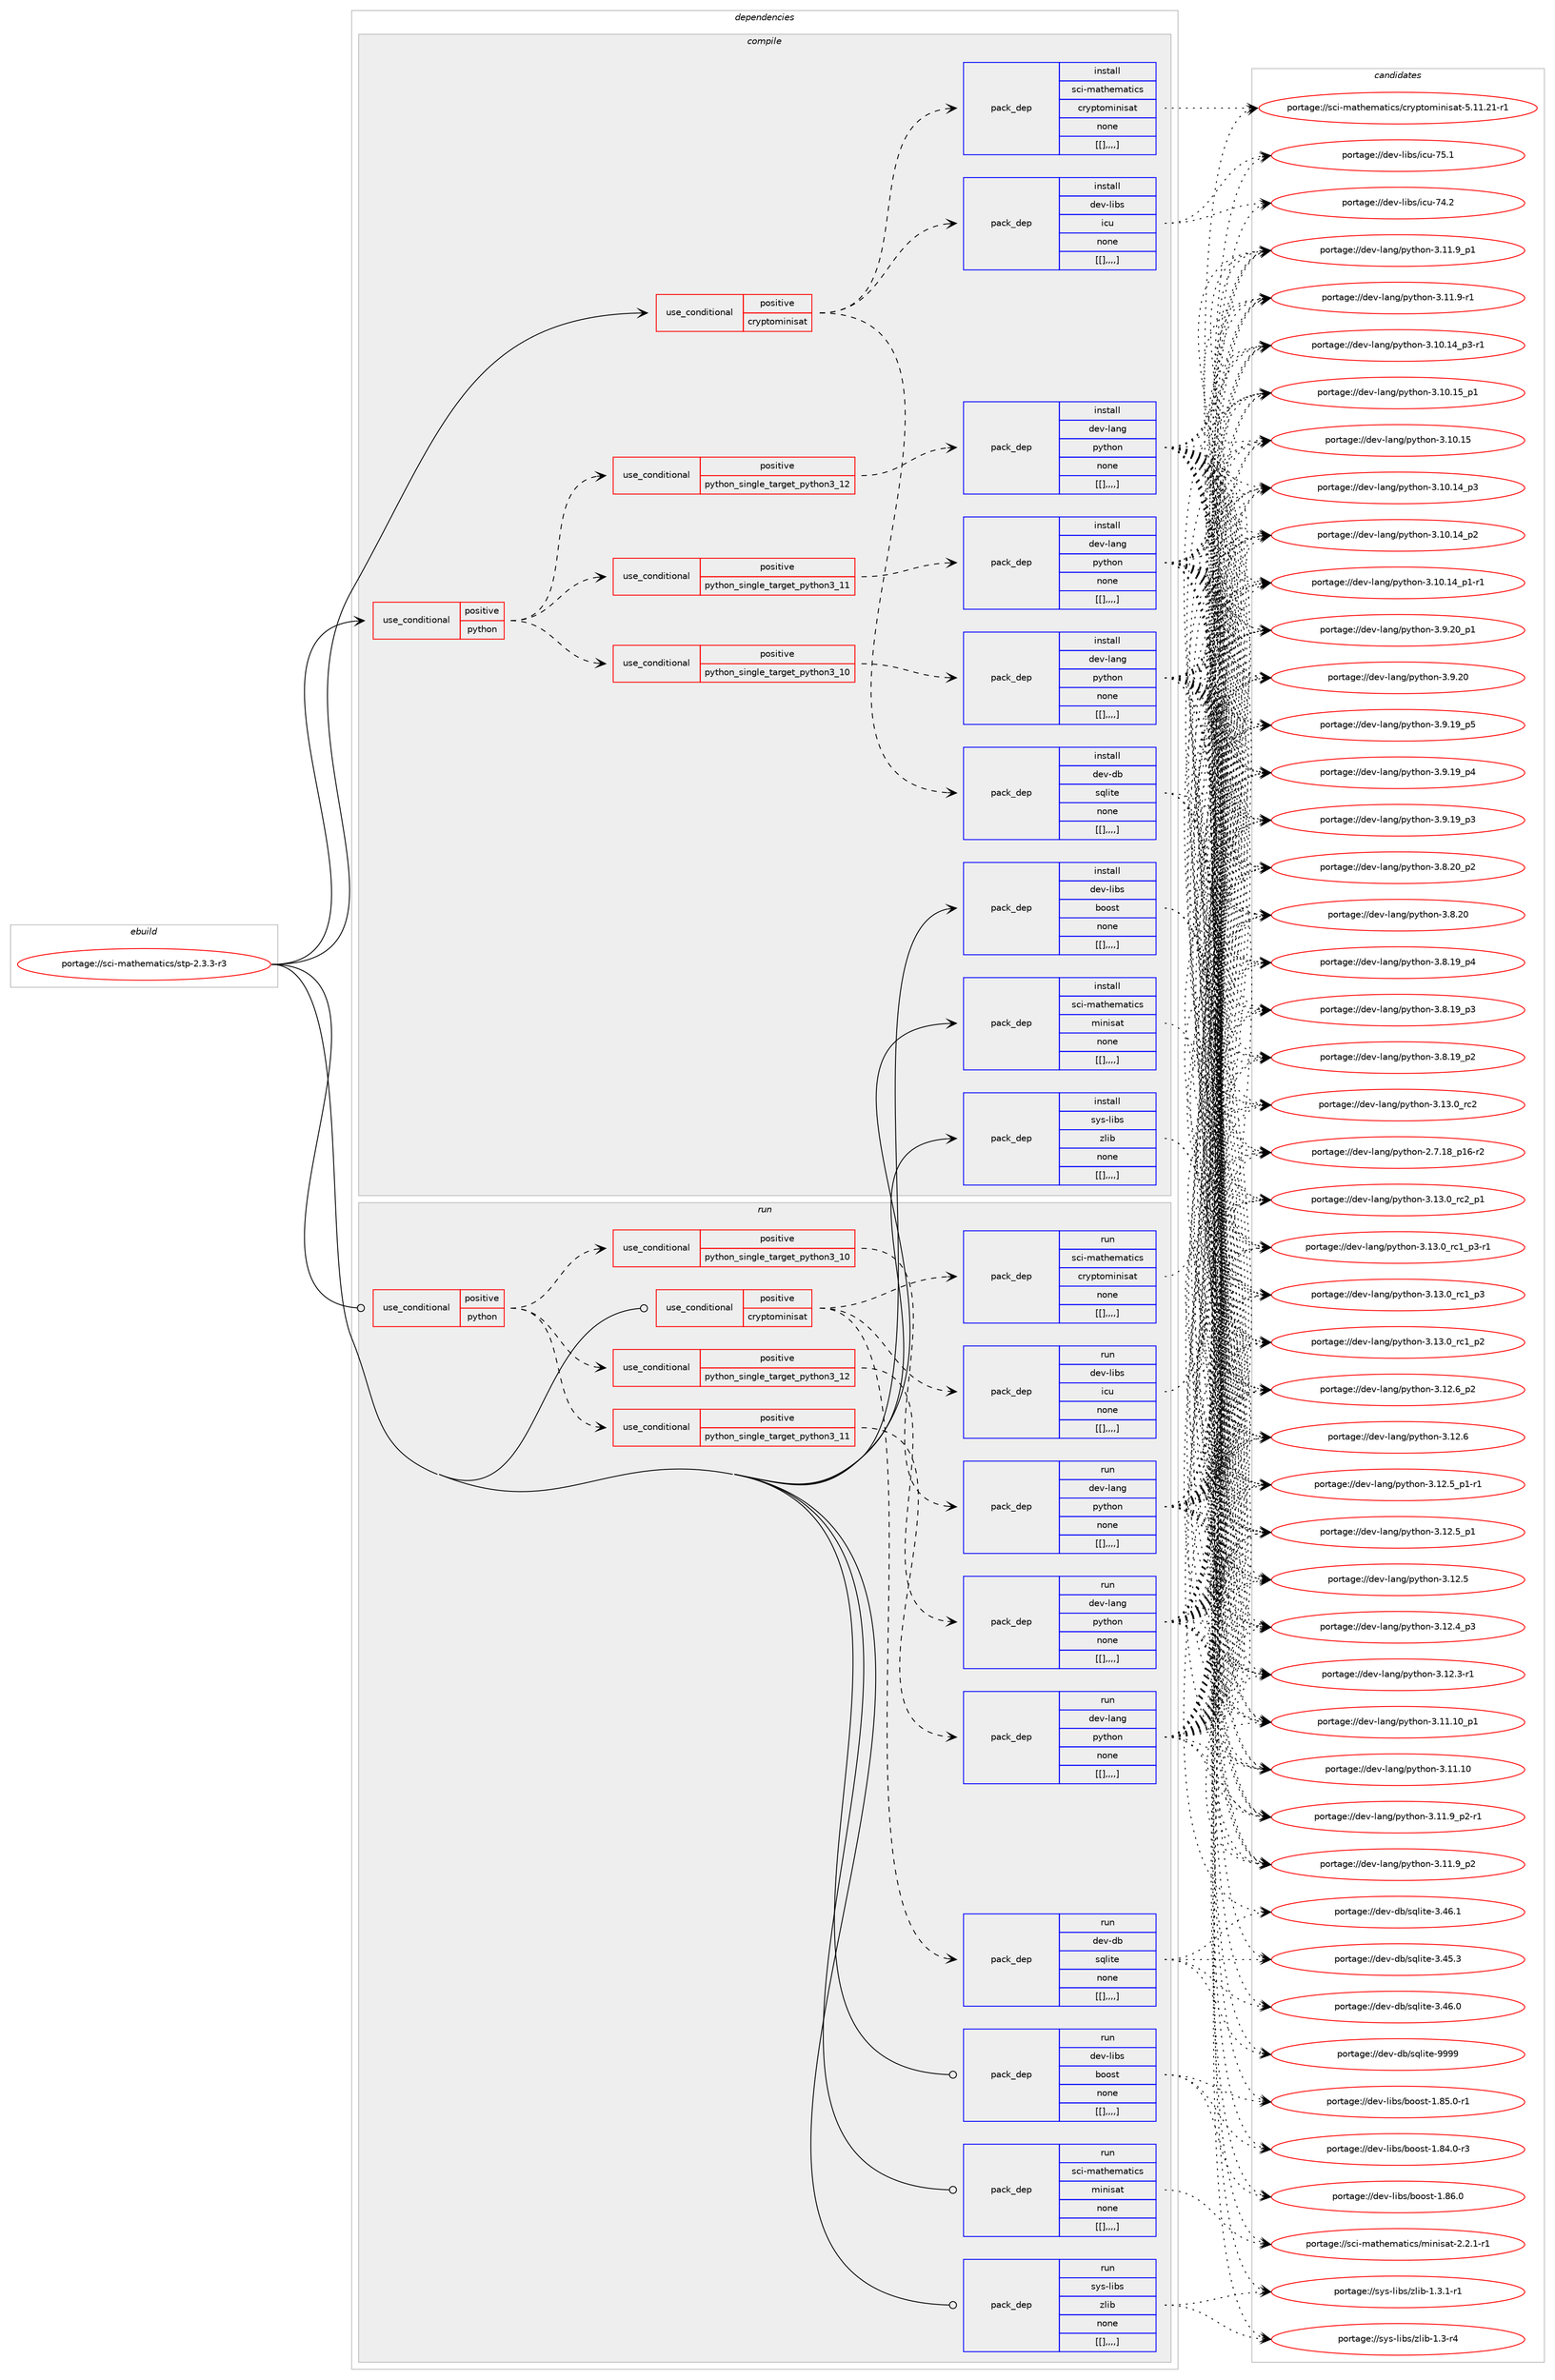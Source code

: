digraph prolog {

# *************
# Graph options
# *************

newrank=true;
concentrate=true;
compound=true;
graph [rankdir=LR,fontname=Helvetica,fontsize=10,ranksep=1.5];#, ranksep=2.5, nodesep=0.2];
edge  [arrowhead=vee];
node  [fontname=Helvetica,fontsize=10];

# **********
# The ebuild
# **********

subgraph cluster_leftcol {
color=gray;
label=<<i>ebuild</i>>;
id [label="portage://sci-mathematics/stp-2.3.3-r3", color=red, width=4, href="../sci-mathematics/stp-2.3.3-r3.svg"];
}

# ****************
# The dependencies
# ****************

subgraph cluster_midcol {
color=gray;
label=<<i>dependencies</i>>;
subgraph cluster_compile {
fillcolor="#eeeeee";
style=filled;
label=<<i>compile</i>>;
subgraph cond112518 {
dependency419894 [label=<<TABLE BORDER="0" CELLBORDER="1" CELLSPACING="0" CELLPADDING="4"><TR><TD ROWSPAN="3" CELLPADDING="10">use_conditional</TD></TR><TR><TD>positive</TD></TR><TR><TD>cryptominisat</TD></TR></TABLE>>, shape=none, color=red];
subgraph pack304456 {
dependency419895 [label=<<TABLE BORDER="0" CELLBORDER="1" CELLSPACING="0" CELLPADDING="4" WIDTH="220"><TR><TD ROWSPAN="6" CELLPADDING="30">pack_dep</TD></TR><TR><TD WIDTH="110">install</TD></TR><TR><TD>dev-db</TD></TR><TR><TD>sqlite</TD></TR><TR><TD>none</TD></TR><TR><TD>[[],,,,]</TD></TR></TABLE>>, shape=none, color=blue];
}
dependency419894:e -> dependency419895:w [weight=20,style="dashed",arrowhead="vee"];
subgraph pack304457 {
dependency419896 [label=<<TABLE BORDER="0" CELLBORDER="1" CELLSPACING="0" CELLPADDING="4" WIDTH="220"><TR><TD ROWSPAN="6" CELLPADDING="30">pack_dep</TD></TR><TR><TD WIDTH="110">install</TD></TR><TR><TD>dev-libs</TD></TR><TR><TD>icu</TD></TR><TR><TD>none</TD></TR><TR><TD>[[],,,,]</TD></TR></TABLE>>, shape=none, color=blue];
}
dependency419894:e -> dependency419896:w [weight=20,style="dashed",arrowhead="vee"];
subgraph pack304458 {
dependency419897 [label=<<TABLE BORDER="0" CELLBORDER="1" CELLSPACING="0" CELLPADDING="4" WIDTH="220"><TR><TD ROWSPAN="6" CELLPADDING="30">pack_dep</TD></TR><TR><TD WIDTH="110">install</TD></TR><TR><TD>sci-mathematics</TD></TR><TR><TD>cryptominisat</TD></TR><TR><TD>none</TD></TR><TR><TD>[[],,,,]</TD></TR></TABLE>>, shape=none, color=blue];
}
dependency419894:e -> dependency419897:w [weight=20,style="dashed",arrowhead="vee"];
}
id:e -> dependency419894:w [weight=20,style="solid",arrowhead="vee"];
subgraph cond112519 {
dependency419898 [label=<<TABLE BORDER="0" CELLBORDER="1" CELLSPACING="0" CELLPADDING="4"><TR><TD ROWSPAN="3" CELLPADDING="10">use_conditional</TD></TR><TR><TD>positive</TD></TR><TR><TD>python</TD></TR></TABLE>>, shape=none, color=red];
subgraph cond112520 {
dependency419899 [label=<<TABLE BORDER="0" CELLBORDER="1" CELLSPACING="0" CELLPADDING="4"><TR><TD ROWSPAN="3" CELLPADDING="10">use_conditional</TD></TR><TR><TD>positive</TD></TR><TR><TD>python_single_target_python3_10</TD></TR></TABLE>>, shape=none, color=red];
subgraph pack304459 {
dependency419900 [label=<<TABLE BORDER="0" CELLBORDER="1" CELLSPACING="0" CELLPADDING="4" WIDTH="220"><TR><TD ROWSPAN="6" CELLPADDING="30">pack_dep</TD></TR><TR><TD WIDTH="110">install</TD></TR><TR><TD>dev-lang</TD></TR><TR><TD>python</TD></TR><TR><TD>none</TD></TR><TR><TD>[[],,,,]</TD></TR></TABLE>>, shape=none, color=blue];
}
dependency419899:e -> dependency419900:w [weight=20,style="dashed",arrowhead="vee"];
}
dependency419898:e -> dependency419899:w [weight=20,style="dashed",arrowhead="vee"];
subgraph cond112521 {
dependency419901 [label=<<TABLE BORDER="0" CELLBORDER="1" CELLSPACING="0" CELLPADDING="4"><TR><TD ROWSPAN="3" CELLPADDING="10">use_conditional</TD></TR><TR><TD>positive</TD></TR><TR><TD>python_single_target_python3_11</TD></TR></TABLE>>, shape=none, color=red];
subgraph pack304460 {
dependency419902 [label=<<TABLE BORDER="0" CELLBORDER="1" CELLSPACING="0" CELLPADDING="4" WIDTH="220"><TR><TD ROWSPAN="6" CELLPADDING="30">pack_dep</TD></TR><TR><TD WIDTH="110">install</TD></TR><TR><TD>dev-lang</TD></TR><TR><TD>python</TD></TR><TR><TD>none</TD></TR><TR><TD>[[],,,,]</TD></TR></TABLE>>, shape=none, color=blue];
}
dependency419901:e -> dependency419902:w [weight=20,style="dashed",arrowhead="vee"];
}
dependency419898:e -> dependency419901:w [weight=20,style="dashed",arrowhead="vee"];
subgraph cond112522 {
dependency419903 [label=<<TABLE BORDER="0" CELLBORDER="1" CELLSPACING="0" CELLPADDING="4"><TR><TD ROWSPAN="3" CELLPADDING="10">use_conditional</TD></TR><TR><TD>positive</TD></TR><TR><TD>python_single_target_python3_12</TD></TR></TABLE>>, shape=none, color=red];
subgraph pack304461 {
dependency419904 [label=<<TABLE BORDER="0" CELLBORDER="1" CELLSPACING="0" CELLPADDING="4" WIDTH="220"><TR><TD ROWSPAN="6" CELLPADDING="30">pack_dep</TD></TR><TR><TD WIDTH="110">install</TD></TR><TR><TD>dev-lang</TD></TR><TR><TD>python</TD></TR><TR><TD>none</TD></TR><TR><TD>[[],,,,]</TD></TR></TABLE>>, shape=none, color=blue];
}
dependency419903:e -> dependency419904:w [weight=20,style="dashed",arrowhead="vee"];
}
dependency419898:e -> dependency419903:w [weight=20,style="dashed",arrowhead="vee"];
}
id:e -> dependency419898:w [weight=20,style="solid",arrowhead="vee"];
subgraph pack304462 {
dependency419905 [label=<<TABLE BORDER="0" CELLBORDER="1" CELLSPACING="0" CELLPADDING="4" WIDTH="220"><TR><TD ROWSPAN="6" CELLPADDING="30">pack_dep</TD></TR><TR><TD WIDTH="110">install</TD></TR><TR><TD>dev-libs</TD></TR><TR><TD>boost</TD></TR><TR><TD>none</TD></TR><TR><TD>[[],,,,]</TD></TR></TABLE>>, shape=none, color=blue];
}
id:e -> dependency419905:w [weight=20,style="solid",arrowhead="vee"];
subgraph pack304463 {
dependency419906 [label=<<TABLE BORDER="0" CELLBORDER="1" CELLSPACING="0" CELLPADDING="4" WIDTH="220"><TR><TD ROWSPAN="6" CELLPADDING="30">pack_dep</TD></TR><TR><TD WIDTH="110">install</TD></TR><TR><TD>sci-mathematics</TD></TR><TR><TD>minisat</TD></TR><TR><TD>none</TD></TR><TR><TD>[[],,,,]</TD></TR></TABLE>>, shape=none, color=blue];
}
id:e -> dependency419906:w [weight=20,style="solid",arrowhead="vee"];
subgraph pack304464 {
dependency419907 [label=<<TABLE BORDER="0" CELLBORDER="1" CELLSPACING="0" CELLPADDING="4" WIDTH="220"><TR><TD ROWSPAN="6" CELLPADDING="30">pack_dep</TD></TR><TR><TD WIDTH="110">install</TD></TR><TR><TD>sys-libs</TD></TR><TR><TD>zlib</TD></TR><TR><TD>none</TD></TR><TR><TD>[[],,,,]</TD></TR></TABLE>>, shape=none, color=blue];
}
id:e -> dependency419907:w [weight=20,style="solid",arrowhead="vee"];
}
subgraph cluster_compileandrun {
fillcolor="#eeeeee";
style=filled;
label=<<i>compile and run</i>>;
}
subgraph cluster_run {
fillcolor="#eeeeee";
style=filled;
label=<<i>run</i>>;
subgraph cond112523 {
dependency419908 [label=<<TABLE BORDER="0" CELLBORDER="1" CELLSPACING="0" CELLPADDING="4"><TR><TD ROWSPAN="3" CELLPADDING="10">use_conditional</TD></TR><TR><TD>positive</TD></TR><TR><TD>cryptominisat</TD></TR></TABLE>>, shape=none, color=red];
subgraph pack304465 {
dependency419909 [label=<<TABLE BORDER="0" CELLBORDER="1" CELLSPACING="0" CELLPADDING="4" WIDTH="220"><TR><TD ROWSPAN="6" CELLPADDING="30">pack_dep</TD></TR><TR><TD WIDTH="110">run</TD></TR><TR><TD>dev-db</TD></TR><TR><TD>sqlite</TD></TR><TR><TD>none</TD></TR><TR><TD>[[],,,,]</TD></TR></TABLE>>, shape=none, color=blue];
}
dependency419908:e -> dependency419909:w [weight=20,style="dashed",arrowhead="vee"];
subgraph pack304466 {
dependency419910 [label=<<TABLE BORDER="0" CELLBORDER="1" CELLSPACING="0" CELLPADDING="4" WIDTH="220"><TR><TD ROWSPAN="6" CELLPADDING="30">pack_dep</TD></TR><TR><TD WIDTH="110">run</TD></TR><TR><TD>dev-libs</TD></TR><TR><TD>icu</TD></TR><TR><TD>none</TD></TR><TR><TD>[[],,,,]</TD></TR></TABLE>>, shape=none, color=blue];
}
dependency419908:e -> dependency419910:w [weight=20,style="dashed",arrowhead="vee"];
subgraph pack304467 {
dependency419911 [label=<<TABLE BORDER="0" CELLBORDER="1" CELLSPACING="0" CELLPADDING="4" WIDTH="220"><TR><TD ROWSPAN="6" CELLPADDING="30">pack_dep</TD></TR><TR><TD WIDTH="110">run</TD></TR><TR><TD>sci-mathematics</TD></TR><TR><TD>cryptominisat</TD></TR><TR><TD>none</TD></TR><TR><TD>[[],,,,]</TD></TR></TABLE>>, shape=none, color=blue];
}
dependency419908:e -> dependency419911:w [weight=20,style="dashed",arrowhead="vee"];
}
id:e -> dependency419908:w [weight=20,style="solid",arrowhead="odot"];
subgraph cond112524 {
dependency419912 [label=<<TABLE BORDER="0" CELLBORDER="1" CELLSPACING="0" CELLPADDING="4"><TR><TD ROWSPAN="3" CELLPADDING="10">use_conditional</TD></TR><TR><TD>positive</TD></TR><TR><TD>python</TD></TR></TABLE>>, shape=none, color=red];
subgraph cond112525 {
dependency419913 [label=<<TABLE BORDER="0" CELLBORDER="1" CELLSPACING="0" CELLPADDING="4"><TR><TD ROWSPAN="3" CELLPADDING="10">use_conditional</TD></TR><TR><TD>positive</TD></TR><TR><TD>python_single_target_python3_10</TD></TR></TABLE>>, shape=none, color=red];
subgraph pack304468 {
dependency419914 [label=<<TABLE BORDER="0" CELLBORDER="1" CELLSPACING="0" CELLPADDING="4" WIDTH="220"><TR><TD ROWSPAN="6" CELLPADDING="30">pack_dep</TD></TR><TR><TD WIDTH="110">run</TD></TR><TR><TD>dev-lang</TD></TR><TR><TD>python</TD></TR><TR><TD>none</TD></TR><TR><TD>[[],,,,]</TD></TR></TABLE>>, shape=none, color=blue];
}
dependency419913:e -> dependency419914:w [weight=20,style="dashed",arrowhead="vee"];
}
dependency419912:e -> dependency419913:w [weight=20,style="dashed",arrowhead="vee"];
subgraph cond112526 {
dependency419915 [label=<<TABLE BORDER="0" CELLBORDER="1" CELLSPACING="0" CELLPADDING="4"><TR><TD ROWSPAN="3" CELLPADDING="10">use_conditional</TD></TR><TR><TD>positive</TD></TR><TR><TD>python_single_target_python3_11</TD></TR></TABLE>>, shape=none, color=red];
subgraph pack304469 {
dependency419916 [label=<<TABLE BORDER="0" CELLBORDER="1" CELLSPACING="0" CELLPADDING="4" WIDTH="220"><TR><TD ROWSPAN="6" CELLPADDING="30">pack_dep</TD></TR><TR><TD WIDTH="110">run</TD></TR><TR><TD>dev-lang</TD></TR><TR><TD>python</TD></TR><TR><TD>none</TD></TR><TR><TD>[[],,,,]</TD></TR></TABLE>>, shape=none, color=blue];
}
dependency419915:e -> dependency419916:w [weight=20,style="dashed",arrowhead="vee"];
}
dependency419912:e -> dependency419915:w [weight=20,style="dashed",arrowhead="vee"];
subgraph cond112527 {
dependency419917 [label=<<TABLE BORDER="0" CELLBORDER="1" CELLSPACING="0" CELLPADDING="4"><TR><TD ROWSPAN="3" CELLPADDING="10">use_conditional</TD></TR><TR><TD>positive</TD></TR><TR><TD>python_single_target_python3_12</TD></TR></TABLE>>, shape=none, color=red];
subgraph pack304470 {
dependency419918 [label=<<TABLE BORDER="0" CELLBORDER="1" CELLSPACING="0" CELLPADDING="4" WIDTH="220"><TR><TD ROWSPAN="6" CELLPADDING="30">pack_dep</TD></TR><TR><TD WIDTH="110">run</TD></TR><TR><TD>dev-lang</TD></TR><TR><TD>python</TD></TR><TR><TD>none</TD></TR><TR><TD>[[],,,,]</TD></TR></TABLE>>, shape=none, color=blue];
}
dependency419917:e -> dependency419918:w [weight=20,style="dashed",arrowhead="vee"];
}
dependency419912:e -> dependency419917:w [weight=20,style="dashed",arrowhead="vee"];
}
id:e -> dependency419912:w [weight=20,style="solid",arrowhead="odot"];
subgraph pack304471 {
dependency419919 [label=<<TABLE BORDER="0" CELLBORDER="1" CELLSPACING="0" CELLPADDING="4" WIDTH="220"><TR><TD ROWSPAN="6" CELLPADDING="30">pack_dep</TD></TR><TR><TD WIDTH="110">run</TD></TR><TR><TD>dev-libs</TD></TR><TR><TD>boost</TD></TR><TR><TD>none</TD></TR><TR><TD>[[],,,,]</TD></TR></TABLE>>, shape=none, color=blue];
}
id:e -> dependency419919:w [weight=20,style="solid",arrowhead="odot"];
subgraph pack304472 {
dependency419920 [label=<<TABLE BORDER="0" CELLBORDER="1" CELLSPACING="0" CELLPADDING="4" WIDTH="220"><TR><TD ROWSPAN="6" CELLPADDING="30">pack_dep</TD></TR><TR><TD WIDTH="110">run</TD></TR><TR><TD>sci-mathematics</TD></TR><TR><TD>minisat</TD></TR><TR><TD>none</TD></TR><TR><TD>[[],,,,]</TD></TR></TABLE>>, shape=none, color=blue];
}
id:e -> dependency419920:w [weight=20,style="solid",arrowhead="odot"];
subgraph pack304473 {
dependency419921 [label=<<TABLE BORDER="0" CELLBORDER="1" CELLSPACING="0" CELLPADDING="4" WIDTH="220"><TR><TD ROWSPAN="6" CELLPADDING="30">pack_dep</TD></TR><TR><TD WIDTH="110">run</TD></TR><TR><TD>sys-libs</TD></TR><TR><TD>zlib</TD></TR><TR><TD>none</TD></TR><TR><TD>[[],,,,]</TD></TR></TABLE>>, shape=none, color=blue];
}
id:e -> dependency419921:w [weight=20,style="solid",arrowhead="odot"];
}
}

# **************
# The candidates
# **************

subgraph cluster_choices {
rank=same;
color=gray;
label=<<i>candidates</i>>;

subgraph choice304456 {
color=black;
nodesep=1;
choice1001011184510098471151131081051161014557575757 [label="portage://dev-db/sqlite-9999", color=red, width=4,href="../dev-db/sqlite-9999.svg"];
choice10010111845100984711511310810511610145514652544649 [label="portage://dev-db/sqlite-3.46.1", color=red, width=4,href="../dev-db/sqlite-3.46.1.svg"];
choice10010111845100984711511310810511610145514652544648 [label="portage://dev-db/sqlite-3.46.0", color=red, width=4,href="../dev-db/sqlite-3.46.0.svg"];
choice10010111845100984711511310810511610145514652534651 [label="portage://dev-db/sqlite-3.45.3", color=red, width=4,href="../dev-db/sqlite-3.45.3.svg"];
dependency419895:e -> choice1001011184510098471151131081051161014557575757:w [style=dotted,weight="100"];
dependency419895:e -> choice10010111845100984711511310810511610145514652544649:w [style=dotted,weight="100"];
dependency419895:e -> choice10010111845100984711511310810511610145514652544648:w [style=dotted,weight="100"];
dependency419895:e -> choice10010111845100984711511310810511610145514652534651:w [style=dotted,weight="100"];
}
subgraph choice304457 {
color=black;
nodesep=1;
choice100101118451081059811547105991174555534649 [label="portage://dev-libs/icu-75.1", color=red, width=4,href="../dev-libs/icu-75.1.svg"];
choice100101118451081059811547105991174555524650 [label="portage://dev-libs/icu-74.2", color=red, width=4,href="../dev-libs/icu-74.2.svg"];
dependency419896:e -> choice100101118451081059811547105991174555534649:w [style=dotted,weight="100"];
dependency419896:e -> choice100101118451081059811547105991174555524650:w [style=dotted,weight="100"];
}
subgraph choice304458 {
color=black;
nodesep=1;
choice115991054510997116104101109971161059911547991141211121161111091051101051159711645534649494650494511449 [label="portage://sci-mathematics/cryptominisat-5.11.21-r1", color=red, width=4,href="../sci-mathematics/cryptominisat-5.11.21-r1.svg"];
dependency419897:e -> choice115991054510997116104101109971161059911547991141211121161111091051101051159711645534649494650494511449:w [style=dotted,weight="100"];
}
subgraph choice304459 {
color=black;
nodesep=1;
choice100101118451089711010347112121116104111110455146495146489511499509511249 [label="portage://dev-lang/python-3.13.0_rc2_p1", color=red, width=4,href="../dev-lang/python-3.13.0_rc2_p1.svg"];
choice10010111845108971101034711212111610411111045514649514648951149950 [label="portage://dev-lang/python-3.13.0_rc2", color=red, width=4,href="../dev-lang/python-3.13.0_rc2.svg"];
choice1001011184510897110103471121211161041111104551464951464895114994995112514511449 [label="portage://dev-lang/python-3.13.0_rc1_p3-r1", color=red, width=4,href="../dev-lang/python-3.13.0_rc1_p3-r1.svg"];
choice100101118451089711010347112121116104111110455146495146489511499499511251 [label="portage://dev-lang/python-3.13.0_rc1_p3", color=red, width=4,href="../dev-lang/python-3.13.0_rc1_p3.svg"];
choice100101118451089711010347112121116104111110455146495146489511499499511250 [label="portage://dev-lang/python-3.13.0_rc1_p2", color=red, width=4,href="../dev-lang/python-3.13.0_rc1_p2.svg"];
choice100101118451089711010347112121116104111110455146495046549511250 [label="portage://dev-lang/python-3.12.6_p2", color=red, width=4,href="../dev-lang/python-3.12.6_p2.svg"];
choice10010111845108971101034711212111610411111045514649504654 [label="portage://dev-lang/python-3.12.6", color=red, width=4,href="../dev-lang/python-3.12.6.svg"];
choice1001011184510897110103471121211161041111104551464950465395112494511449 [label="portage://dev-lang/python-3.12.5_p1-r1", color=red, width=4,href="../dev-lang/python-3.12.5_p1-r1.svg"];
choice100101118451089711010347112121116104111110455146495046539511249 [label="portage://dev-lang/python-3.12.5_p1", color=red, width=4,href="../dev-lang/python-3.12.5_p1.svg"];
choice10010111845108971101034711212111610411111045514649504653 [label="portage://dev-lang/python-3.12.5", color=red, width=4,href="../dev-lang/python-3.12.5.svg"];
choice100101118451089711010347112121116104111110455146495046529511251 [label="portage://dev-lang/python-3.12.4_p3", color=red, width=4,href="../dev-lang/python-3.12.4_p3.svg"];
choice100101118451089711010347112121116104111110455146495046514511449 [label="portage://dev-lang/python-3.12.3-r1", color=red, width=4,href="../dev-lang/python-3.12.3-r1.svg"];
choice10010111845108971101034711212111610411111045514649494649489511249 [label="portage://dev-lang/python-3.11.10_p1", color=red, width=4,href="../dev-lang/python-3.11.10_p1.svg"];
choice1001011184510897110103471121211161041111104551464949464948 [label="portage://dev-lang/python-3.11.10", color=red, width=4,href="../dev-lang/python-3.11.10.svg"];
choice1001011184510897110103471121211161041111104551464949465795112504511449 [label="portage://dev-lang/python-3.11.9_p2-r1", color=red, width=4,href="../dev-lang/python-3.11.9_p2-r1.svg"];
choice100101118451089711010347112121116104111110455146494946579511250 [label="portage://dev-lang/python-3.11.9_p2", color=red, width=4,href="../dev-lang/python-3.11.9_p2.svg"];
choice100101118451089711010347112121116104111110455146494946579511249 [label="portage://dev-lang/python-3.11.9_p1", color=red, width=4,href="../dev-lang/python-3.11.9_p1.svg"];
choice100101118451089711010347112121116104111110455146494946574511449 [label="portage://dev-lang/python-3.11.9-r1", color=red, width=4,href="../dev-lang/python-3.11.9-r1.svg"];
choice10010111845108971101034711212111610411111045514649484649539511249 [label="portage://dev-lang/python-3.10.15_p1", color=red, width=4,href="../dev-lang/python-3.10.15_p1.svg"];
choice1001011184510897110103471121211161041111104551464948464953 [label="portage://dev-lang/python-3.10.15", color=red, width=4,href="../dev-lang/python-3.10.15.svg"];
choice100101118451089711010347112121116104111110455146494846495295112514511449 [label="portage://dev-lang/python-3.10.14_p3-r1", color=red, width=4,href="../dev-lang/python-3.10.14_p3-r1.svg"];
choice10010111845108971101034711212111610411111045514649484649529511251 [label="portage://dev-lang/python-3.10.14_p3", color=red, width=4,href="../dev-lang/python-3.10.14_p3.svg"];
choice10010111845108971101034711212111610411111045514649484649529511250 [label="portage://dev-lang/python-3.10.14_p2", color=red, width=4,href="../dev-lang/python-3.10.14_p2.svg"];
choice100101118451089711010347112121116104111110455146494846495295112494511449 [label="portage://dev-lang/python-3.10.14_p1-r1", color=red, width=4,href="../dev-lang/python-3.10.14_p1-r1.svg"];
choice100101118451089711010347112121116104111110455146574650489511249 [label="portage://dev-lang/python-3.9.20_p1", color=red, width=4,href="../dev-lang/python-3.9.20_p1.svg"];
choice10010111845108971101034711212111610411111045514657465048 [label="portage://dev-lang/python-3.9.20", color=red, width=4,href="../dev-lang/python-3.9.20.svg"];
choice100101118451089711010347112121116104111110455146574649579511253 [label="portage://dev-lang/python-3.9.19_p5", color=red, width=4,href="../dev-lang/python-3.9.19_p5.svg"];
choice100101118451089711010347112121116104111110455146574649579511252 [label="portage://dev-lang/python-3.9.19_p4", color=red, width=4,href="../dev-lang/python-3.9.19_p4.svg"];
choice100101118451089711010347112121116104111110455146574649579511251 [label="portage://dev-lang/python-3.9.19_p3", color=red, width=4,href="../dev-lang/python-3.9.19_p3.svg"];
choice100101118451089711010347112121116104111110455146564650489511250 [label="portage://dev-lang/python-3.8.20_p2", color=red, width=4,href="../dev-lang/python-3.8.20_p2.svg"];
choice10010111845108971101034711212111610411111045514656465048 [label="portage://dev-lang/python-3.8.20", color=red, width=4,href="../dev-lang/python-3.8.20.svg"];
choice100101118451089711010347112121116104111110455146564649579511252 [label="portage://dev-lang/python-3.8.19_p4", color=red, width=4,href="../dev-lang/python-3.8.19_p4.svg"];
choice100101118451089711010347112121116104111110455146564649579511251 [label="portage://dev-lang/python-3.8.19_p3", color=red, width=4,href="../dev-lang/python-3.8.19_p3.svg"];
choice100101118451089711010347112121116104111110455146564649579511250 [label="portage://dev-lang/python-3.8.19_p2", color=red, width=4,href="../dev-lang/python-3.8.19_p2.svg"];
choice100101118451089711010347112121116104111110455046554649569511249544511450 [label="portage://dev-lang/python-2.7.18_p16-r2", color=red, width=4,href="../dev-lang/python-2.7.18_p16-r2.svg"];
dependency419900:e -> choice100101118451089711010347112121116104111110455146495146489511499509511249:w [style=dotted,weight="100"];
dependency419900:e -> choice10010111845108971101034711212111610411111045514649514648951149950:w [style=dotted,weight="100"];
dependency419900:e -> choice1001011184510897110103471121211161041111104551464951464895114994995112514511449:w [style=dotted,weight="100"];
dependency419900:e -> choice100101118451089711010347112121116104111110455146495146489511499499511251:w [style=dotted,weight="100"];
dependency419900:e -> choice100101118451089711010347112121116104111110455146495146489511499499511250:w [style=dotted,weight="100"];
dependency419900:e -> choice100101118451089711010347112121116104111110455146495046549511250:w [style=dotted,weight="100"];
dependency419900:e -> choice10010111845108971101034711212111610411111045514649504654:w [style=dotted,weight="100"];
dependency419900:e -> choice1001011184510897110103471121211161041111104551464950465395112494511449:w [style=dotted,weight="100"];
dependency419900:e -> choice100101118451089711010347112121116104111110455146495046539511249:w [style=dotted,weight="100"];
dependency419900:e -> choice10010111845108971101034711212111610411111045514649504653:w [style=dotted,weight="100"];
dependency419900:e -> choice100101118451089711010347112121116104111110455146495046529511251:w [style=dotted,weight="100"];
dependency419900:e -> choice100101118451089711010347112121116104111110455146495046514511449:w [style=dotted,weight="100"];
dependency419900:e -> choice10010111845108971101034711212111610411111045514649494649489511249:w [style=dotted,weight="100"];
dependency419900:e -> choice1001011184510897110103471121211161041111104551464949464948:w [style=dotted,weight="100"];
dependency419900:e -> choice1001011184510897110103471121211161041111104551464949465795112504511449:w [style=dotted,weight="100"];
dependency419900:e -> choice100101118451089711010347112121116104111110455146494946579511250:w [style=dotted,weight="100"];
dependency419900:e -> choice100101118451089711010347112121116104111110455146494946579511249:w [style=dotted,weight="100"];
dependency419900:e -> choice100101118451089711010347112121116104111110455146494946574511449:w [style=dotted,weight="100"];
dependency419900:e -> choice10010111845108971101034711212111610411111045514649484649539511249:w [style=dotted,weight="100"];
dependency419900:e -> choice1001011184510897110103471121211161041111104551464948464953:w [style=dotted,weight="100"];
dependency419900:e -> choice100101118451089711010347112121116104111110455146494846495295112514511449:w [style=dotted,weight="100"];
dependency419900:e -> choice10010111845108971101034711212111610411111045514649484649529511251:w [style=dotted,weight="100"];
dependency419900:e -> choice10010111845108971101034711212111610411111045514649484649529511250:w [style=dotted,weight="100"];
dependency419900:e -> choice100101118451089711010347112121116104111110455146494846495295112494511449:w [style=dotted,weight="100"];
dependency419900:e -> choice100101118451089711010347112121116104111110455146574650489511249:w [style=dotted,weight="100"];
dependency419900:e -> choice10010111845108971101034711212111610411111045514657465048:w [style=dotted,weight="100"];
dependency419900:e -> choice100101118451089711010347112121116104111110455146574649579511253:w [style=dotted,weight="100"];
dependency419900:e -> choice100101118451089711010347112121116104111110455146574649579511252:w [style=dotted,weight="100"];
dependency419900:e -> choice100101118451089711010347112121116104111110455146574649579511251:w [style=dotted,weight="100"];
dependency419900:e -> choice100101118451089711010347112121116104111110455146564650489511250:w [style=dotted,weight="100"];
dependency419900:e -> choice10010111845108971101034711212111610411111045514656465048:w [style=dotted,weight="100"];
dependency419900:e -> choice100101118451089711010347112121116104111110455146564649579511252:w [style=dotted,weight="100"];
dependency419900:e -> choice100101118451089711010347112121116104111110455146564649579511251:w [style=dotted,weight="100"];
dependency419900:e -> choice100101118451089711010347112121116104111110455146564649579511250:w [style=dotted,weight="100"];
dependency419900:e -> choice100101118451089711010347112121116104111110455046554649569511249544511450:w [style=dotted,weight="100"];
}
subgraph choice304460 {
color=black;
nodesep=1;
choice100101118451089711010347112121116104111110455146495146489511499509511249 [label="portage://dev-lang/python-3.13.0_rc2_p1", color=red, width=4,href="../dev-lang/python-3.13.0_rc2_p1.svg"];
choice10010111845108971101034711212111610411111045514649514648951149950 [label="portage://dev-lang/python-3.13.0_rc2", color=red, width=4,href="../dev-lang/python-3.13.0_rc2.svg"];
choice1001011184510897110103471121211161041111104551464951464895114994995112514511449 [label="portage://dev-lang/python-3.13.0_rc1_p3-r1", color=red, width=4,href="../dev-lang/python-3.13.0_rc1_p3-r1.svg"];
choice100101118451089711010347112121116104111110455146495146489511499499511251 [label="portage://dev-lang/python-3.13.0_rc1_p3", color=red, width=4,href="../dev-lang/python-3.13.0_rc1_p3.svg"];
choice100101118451089711010347112121116104111110455146495146489511499499511250 [label="portage://dev-lang/python-3.13.0_rc1_p2", color=red, width=4,href="../dev-lang/python-3.13.0_rc1_p2.svg"];
choice100101118451089711010347112121116104111110455146495046549511250 [label="portage://dev-lang/python-3.12.6_p2", color=red, width=4,href="../dev-lang/python-3.12.6_p2.svg"];
choice10010111845108971101034711212111610411111045514649504654 [label="portage://dev-lang/python-3.12.6", color=red, width=4,href="../dev-lang/python-3.12.6.svg"];
choice1001011184510897110103471121211161041111104551464950465395112494511449 [label="portage://dev-lang/python-3.12.5_p1-r1", color=red, width=4,href="../dev-lang/python-3.12.5_p1-r1.svg"];
choice100101118451089711010347112121116104111110455146495046539511249 [label="portage://dev-lang/python-3.12.5_p1", color=red, width=4,href="../dev-lang/python-3.12.5_p1.svg"];
choice10010111845108971101034711212111610411111045514649504653 [label="portage://dev-lang/python-3.12.5", color=red, width=4,href="../dev-lang/python-3.12.5.svg"];
choice100101118451089711010347112121116104111110455146495046529511251 [label="portage://dev-lang/python-3.12.4_p3", color=red, width=4,href="../dev-lang/python-3.12.4_p3.svg"];
choice100101118451089711010347112121116104111110455146495046514511449 [label="portage://dev-lang/python-3.12.3-r1", color=red, width=4,href="../dev-lang/python-3.12.3-r1.svg"];
choice10010111845108971101034711212111610411111045514649494649489511249 [label="portage://dev-lang/python-3.11.10_p1", color=red, width=4,href="../dev-lang/python-3.11.10_p1.svg"];
choice1001011184510897110103471121211161041111104551464949464948 [label="portage://dev-lang/python-3.11.10", color=red, width=4,href="../dev-lang/python-3.11.10.svg"];
choice1001011184510897110103471121211161041111104551464949465795112504511449 [label="portage://dev-lang/python-3.11.9_p2-r1", color=red, width=4,href="../dev-lang/python-3.11.9_p2-r1.svg"];
choice100101118451089711010347112121116104111110455146494946579511250 [label="portage://dev-lang/python-3.11.9_p2", color=red, width=4,href="../dev-lang/python-3.11.9_p2.svg"];
choice100101118451089711010347112121116104111110455146494946579511249 [label="portage://dev-lang/python-3.11.9_p1", color=red, width=4,href="../dev-lang/python-3.11.9_p1.svg"];
choice100101118451089711010347112121116104111110455146494946574511449 [label="portage://dev-lang/python-3.11.9-r1", color=red, width=4,href="../dev-lang/python-3.11.9-r1.svg"];
choice10010111845108971101034711212111610411111045514649484649539511249 [label="portage://dev-lang/python-3.10.15_p1", color=red, width=4,href="../dev-lang/python-3.10.15_p1.svg"];
choice1001011184510897110103471121211161041111104551464948464953 [label="portage://dev-lang/python-3.10.15", color=red, width=4,href="../dev-lang/python-3.10.15.svg"];
choice100101118451089711010347112121116104111110455146494846495295112514511449 [label="portage://dev-lang/python-3.10.14_p3-r1", color=red, width=4,href="../dev-lang/python-3.10.14_p3-r1.svg"];
choice10010111845108971101034711212111610411111045514649484649529511251 [label="portage://dev-lang/python-3.10.14_p3", color=red, width=4,href="../dev-lang/python-3.10.14_p3.svg"];
choice10010111845108971101034711212111610411111045514649484649529511250 [label="portage://dev-lang/python-3.10.14_p2", color=red, width=4,href="../dev-lang/python-3.10.14_p2.svg"];
choice100101118451089711010347112121116104111110455146494846495295112494511449 [label="portage://dev-lang/python-3.10.14_p1-r1", color=red, width=4,href="../dev-lang/python-3.10.14_p1-r1.svg"];
choice100101118451089711010347112121116104111110455146574650489511249 [label="portage://dev-lang/python-3.9.20_p1", color=red, width=4,href="../dev-lang/python-3.9.20_p1.svg"];
choice10010111845108971101034711212111610411111045514657465048 [label="portage://dev-lang/python-3.9.20", color=red, width=4,href="../dev-lang/python-3.9.20.svg"];
choice100101118451089711010347112121116104111110455146574649579511253 [label="portage://dev-lang/python-3.9.19_p5", color=red, width=4,href="../dev-lang/python-3.9.19_p5.svg"];
choice100101118451089711010347112121116104111110455146574649579511252 [label="portage://dev-lang/python-3.9.19_p4", color=red, width=4,href="../dev-lang/python-3.9.19_p4.svg"];
choice100101118451089711010347112121116104111110455146574649579511251 [label="portage://dev-lang/python-3.9.19_p3", color=red, width=4,href="../dev-lang/python-3.9.19_p3.svg"];
choice100101118451089711010347112121116104111110455146564650489511250 [label="portage://dev-lang/python-3.8.20_p2", color=red, width=4,href="../dev-lang/python-3.8.20_p2.svg"];
choice10010111845108971101034711212111610411111045514656465048 [label="portage://dev-lang/python-3.8.20", color=red, width=4,href="../dev-lang/python-3.8.20.svg"];
choice100101118451089711010347112121116104111110455146564649579511252 [label="portage://dev-lang/python-3.8.19_p4", color=red, width=4,href="../dev-lang/python-3.8.19_p4.svg"];
choice100101118451089711010347112121116104111110455146564649579511251 [label="portage://dev-lang/python-3.8.19_p3", color=red, width=4,href="../dev-lang/python-3.8.19_p3.svg"];
choice100101118451089711010347112121116104111110455146564649579511250 [label="portage://dev-lang/python-3.8.19_p2", color=red, width=4,href="../dev-lang/python-3.8.19_p2.svg"];
choice100101118451089711010347112121116104111110455046554649569511249544511450 [label="portage://dev-lang/python-2.7.18_p16-r2", color=red, width=4,href="../dev-lang/python-2.7.18_p16-r2.svg"];
dependency419902:e -> choice100101118451089711010347112121116104111110455146495146489511499509511249:w [style=dotted,weight="100"];
dependency419902:e -> choice10010111845108971101034711212111610411111045514649514648951149950:w [style=dotted,weight="100"];
dependency419902:e -> choice1001011184510897110103471121211161041111104551464951464895114994995112514511449:w [style=dotted,weight="100"];
dependency419902:e -> choice100101118451089711010347112121116104111110455146495146489511499499511251:w [style=dotted,weight="100"];
dependency419902:e -> choice100101118451089711010347112121116104111110455146495146489511499499511250:w [style=dotted,weight="100"];
dependency419902:e -> choice100101118451089711010347112121116104111110455146495046549511250:w [style=dotted,weight="100"];
dependency419902:e -> choice10010111845108971101034711212111610411111045514649504654:w [style=dotted,weight="100"];
dependency419902:e -> choice1001011184510897110103471121211161041111104551464950465395112494511449:w [style=dotted,weight="100"];
dependency419902:e -> choice100101118451089711010347112121116104111110455146495046539511249:w [style=dotted,weight="100"];
dependency419902:e -> choice10010111845108971101034711212111610411111045514649504653:w [style=dotted,weight="100"];
dependency419902:e -> choice100101118451089711010347112121116104111110455146495046529511251:w [style=dotted,weight="100"];
dependency419902:e -> choice100101118451089711010347112121116104111110455146495046514511449:w [style=dotted,weight="100"];
dependency419902:e -> choice10010111845108971101034711212111610411111045514649494649489511249:w [style=dotted,weight="100"];
dependency419902:e -> choice1001011184510897110103471121211161041111104551464949464948:w [style=dotted,weight="100"];
dependency419902:e -> choice1001011184510897110103471121211161041111104551464949465795112504511449:w [style=dotted,weight="100"];
dependency419902:e -> choice100101118451089711010347112121116104111110455146494946579511250:w [style=dotted,weight="100"];
dependency419902:e -> choice100101118451089711010347112121116104111110455146494946579511249:w [style=dotted,weight="100"];
dependency419902:e -> choice100101118451089711010347112121116104111110455146494946574511449:w [style=dotted,weight="100"];
dependency419902:e -> choice10010111845108971101034711212111610411111045514649484649539511249:w [style=dotted,weight="100"];
dependency419902:e -> choice1001011184510897110103471121211161041111104551464948464953:w [style=dotted,weight="100"];
dependency419902:e -> choice100101118451089711010347112121116104111110455146494846495295112514511449:w [style=dotted,weight="100"];
dependency419902:e -> choice10010111845108971101034711212111610411111045514649484649529511251:w [style=dotted,weight="100"];
dependency419902:e -> choice10010111845108971101034711212111610411111045514649484649529511250:w [style=dotted,weight="100"];
dependency419902:e -> choice100101118451089711010347112121116104111110455146494846495295112494511449:w [style=dotted,weight="100"];
dependency419902:e -> choice100101118451089711010347112121116104111110455146574650489511249:w [style=dotted,weight="100"];
dependency419902:e -> choice10010111845108971101034711212111610411111045514657465048:w [style=dotted,weight="100"];
dependency419902:e -> choice100101118451089711010347112121116104111110455146574649579511253:w [style=dotted,weight="100"];
dependency419902:e -> choice100101118451089711010347112121116104111110455146574649579511252:w [style=dotted,weight="100"];
dependency419902:e -> choice100101118451089711010347112121116104111110455146574649579511251:w [style=dotted,weight="100"];
dependency419902:e -> choice100101118451089711010347112121116104111110455146564650489511250:w [style=dotted,weight="100"];
dependency419902:e -> choice10010111845108971101034711212111610411111045514656465048:w [style=dotted,weight="100"];
dependency419902:e -> choice100101118451089711010347112121116104111110455146564649579511252:w [style=dotted,weight="100"];
dependency419902:e -> choice100101118451089711010347112121116104111110455146564649579511251:w [style=dotted,weight="100"];
dependency419902:e -> choice100101118451089711010347112121116104111110455146564649579511250:w [style=dotted,weight="100"];
dependency419902:e -> choice100101118451089711010347112121116104111110455046554649569511249544511450:w [style=dotted,weight="100"];
}
subgraph choice304461 {
color=black;
nodesep=1;
choice100101118451089711010347112121116104111110455146495146489511499509511249 [label="portage://dev-lang/python-3.13.0_rc2_p1", color=red, width=4,href="../dev-lang/python-3.13.0_rc2_p1.svg"];
choice10010111845108971101034711212111610411111045514649514648951149950 [label="portage://dev-lang/python-3.13.0_rc2", color=red, width=4,href="../dev-lang/python-3.13.0_rc2.svg"];
choice1001011184510897110103471121211161041111104551464951464895114994995112514511449 [label="portage://dev-lang/python-3.13.0_rc1_p3-r1", color=red, width=4,href="../dev-lang/python-3.13.0_rc1_p3-r1.svg"];
choice100101118451089711010347112121116104111110455146495146489511499499511251 [label="portage://dev-lang/python-3.13.0_rc1_p3", color=red, width=4,href="../dev-lang/python-3.13.0_rc1_p3.svg"];
choice100101118451089711010347112121116104111110455146495146489511499499511250 [label="portage://dev-lang/python-3.13.0_rc1_p2", color=red, width=4,href="../dev-lang/python-3.13.0_rc1_p2.svg"];
choice100101118451089711010347112121116104111110455146495046549511250 [label="portage://dev-lang/python-3.12.6_p2", color=red, width=4,href="../dev-lang/python-3.12.6_p2.svg"];
choice10010111845108971101034711212111610411111045514649504654 [label="portage://dev-lang/python-3.12.6", color=red, width=4,href="../dev-lang/python-3.12.6.svg"];
choice1001011184510897110103471121211161041111104551464950465395112494511449 [label="portage://dev-lang/python-3.12.5_p1-r1", color=red, width=4,href="../dev-lang/python-3.12.5_p1-r1.svg"];
choice100101118451089711010347112121116104111110455146495046539511249 [label="portage://dev-lang/python-3.12.5_p1", color=red, width=4,href="../dev-lang/python-3.12.5_p1.svg"];
choice10010111845108971101034711212111610411111045514649504653 [label="portage://dev-lang/python-3.12.5", color=red, width=4,href="../dev-lang/python-3.12.5.svg"];
choice100101118451089711010347112121116104111110455146495046529511251 [label="portage://dev-lang/python-3.12.4_p3", color=red, width=4,href="../dev-lang/python-3.12.4_p3.svg"];
choice100101118451089711010347112121116104111110455146495046514511449 [label="portage://dev-lang/python-3.12.3-r1", color=red, width=4,href="../dev-lang/python-3.12.3-r1.svg"];
choice10010111845108971101034711212111610411111045514649494649489511249 [label="portage://dev-lang/python-3.11.10_p1", color=red, width=4,href="../dev-lang/python-3.11.10_p1.svg"];
choice1001011184510897110103471121211161041111104551464949464948 [label="portage://dev-lang/python-3.11.10", color=red, width=4,href="../dev-lang/python-3.11.10.svg"];
choice1001011184510897110103471121211161041111104551464949465795112504511449 [label="portage://dev-lang/python-3.11.9_p2-r1", color=red, width=4,href="../dev-lang/python-3.11.9_p2-r1.svg"];
choice100101118451089711010347112121116104111110455146494946579511250 [label="portage://dev-lang/python-3.11.9_p2", color=red, width=4,href="../dev-lang/python-3.11.9_p2.svg"];
choice100101118451089711010347112121116104111110455146494946579511249 [label="portage://dev-lang/python-3.11.9_p1", color=red, width=4,href="../dev-lang/python-3.11.9_p1.svg"];
choice100101118451089711010347112121116104111110455146494946574511449 [label="portage://dev-lang/python-3.11.9-r1", color=red, width=4,href="../dev-lang/python-3.11.9-r1.svg"];
choice10010111845108971101034711212111610411111045514649484649539511249 [label="portage://dev-lang/python-3.10.15_p1", color=red, width=4,href="../dev-lang/python-3.10.15_p1.svg"];
choice1001011184510897110103471121211161041111104551464948464953 [label="portage://dev-lang/python-3.10.15", color=red, width=4,href="../dev-lang/python-3.10.15.svg"];
choice100101118451089711010347112121116104111110455146494846495295112514511449 [label="portage://dev-lang/python-3.10.14_p3-r1", color=red, width=4,href="../dev-lang/python-3.10.14_p3-r1.svg"];
choice10010111845108971101034711212111610411111045514649484649529511251 [label="portage://dev-lang/python-3.10.14_p3", color=red, width=4,href="../dev-lang/python-3.10.14_p3.svg"];
choice10010111845108971101034711212111610411111045514649484649529511250 [label="portage://dev-lang/python-3.10.14_p2", color=red, width=4,href="../dev-lang/python-3.10.14_p2.svg"];
choice100101118451089711010347112121116104111110455146494846495295112494511449 [label="portage://dev-lang/python-3.10.14_p1-r1", color=red, width=4,href="../dev-lang/python-3.10.14_p1-r1.svg"];
choice100101118451089711010347112121116104111110455146574650489511249 [label="portage://dev-lang/python-3.9.20_p1", color=red, width=4,href="../dev-lang/python-3.9.20_p1.svg"];
choice10010111845108971101034711212111610411111045514657465048 [label="portage://dev-lang/python-3.9.20", color=red, width=4,href="../dev-lang/python-3.9.20.svg"];
choice100101118451089711010347112121116104111110455146574649579511253 [label="portage://dev-lang/python-3.9.19_p5", color=red, width=4,href="../dev-lang/python-3.9.19_p5.svg"];
choice100101118451089711010347112121116104111110455146574649579511252 [label="portage://dev-lang/python-3.9.19_p4", color=red, width=4,href="../dev-lang/python-3.9.19_p4.svg"];
choice100101118451089711010347112121116104111110455146574649579511251 [label="portage://dev-lang/python-3.9.19_p3", color=red, width=4,href="../dev-lang/python-3.9.19_p3.svg"];
choice100101118451089711010347112121116104111110455146564650489511250 [label="portage://dev-lang/python-3.8.20_p2", color=red, width=4,href="../dev-lang/python-3.8.20_p2.svg"];
choice10010111845108971101034711212111610411111045514656465048 [label="portage://dev-lang/python-3.8.20", color=red, width=4,href="../dev-lang/python-3.8.20.svg"];
choice100101118451089711010347112121116104111110455146564649579511252 [label="portage://dev-lang/python-3.8.19_p4", color=red, width=4,href="../dev-lang/python-3.8.19_p4.svg"];
choice100101118451089711010347112121116104111110455146564649579511251 [label="portage://dev-lang/python-3.8.19_p3", color=red, width=4,href="../dev-lang/python-3.8.19_p3.svg"];
choice100101118451089711010347112121116104111110455146564649579511250 [label="portage://dev-lang/python-3.8.19_p2", color=red, width=4,href="../dev-lang/python-3.8.19_p2.svg"];
choice100101118451089711010347112121116104111110455046554649569511249544511450 [label="portage://dev-lang/python-2.7.18_p16-r2", color=red, width=4,href="../dev-lang/python-2.7.18_p16-r2.svg"];
dependency419904:e -> choice100101118451089711010347112121116104111110455146495146489511499509511249:w [style=dotted,weight="100"];
dependency419904:e -> choice10010111845108971101034711212111610411111045514649514648951149950:w [style=dotted,weight="100"];
dependency419904:e -> choice1001011184510897110103471121211161041111104551464951464895114994995112514511449:w [style=dotted,weight="100"];
dependency419904:e -> choice100101118451089711010347112121116104111110455146495146489511499499511251:w [style=dotted,weight="100"];
dependency419904:e -> choice100101118451089711010347112121116104111110455146495146489511499499511250:w [style=dotted,weight="100"];
dependency419904:e -> choice100101118451089711010347112121116104111110455146495046549511250:w [style=dotted,weight="100"];
dependency419904:e -> choice10010111845108971101034711212111610411111045514649504654:w [style=dotted,weight="100"];
dependency419904:e -> choice1001011184510897110103471121211161041111104551464950465395112494511449:w [style=dotted,weight="100"];
dependency419904:e -> choice100101118451089711010347112121116104111110455146495046539511249:w [style=dotted,weight="100"];
dependency419904:e -> choice10010111845108971101034711212111610411111045514649504653:w [style=dotted,weight="100"];
dependency419904:e -> choice100101118451089711010347112121116104111110455146495046529511251:w [style=dotted,weight="100"];
dependency419904:e -> choice100101118451089711010347112121116104111110455146495046514511449:w [style=dotted,weight="100"];
dependency419904:e -> choice10010111845108971101034711212111610411111045514649494649489511249:w [style=dotted,weight="100"];
dependency419904:e -> choice1001011184510897110103471121211161041111104551464949464948:w [style=dotted,weight="100"];
dependency419904:e -> choice1001011184510897110103471121211161041111104551464949465795112504511449:w [style=dotted,weight="100"];
dependency419904:e -> choice100101118451089711010347112121116104111110455146494946579511250:w [style=dotted,weight="100"];
dependency419904:e -> choice100101118451089711010347112121116104111110455146494946579511249:w [style=dotted,weight="100"];
dependency419904:e -> choice100101118451089711010347112121116104111110455146494946574511449:w [style=dotted,weight="100"];
dependency419904:e -> choice10010111845108971101034711212111610411111045514649484649539511249:w [style=dotted,weight="100"];
dependency419904:e -> choice1001011184510897110103471121211161041111104551464948464953:w [style=dotted,weight="100"];
dependency419904:e -> choice100101118451089711010347112121116104111110455146494846495295112514511449:w [style=dotted,weight="100"];
dependency419904:e -> choice10010111845108971101034711212111610411111045514649484649529511251:w [style=dotted,weight="100"];
dependency419904:e -> choice10010111845108971101034711212111610411111045514649484649529511250:w [style=dotted,weight="100"];
dependency419904:e -> choice100101118451089711010347112121116104111110455146494846495295112494511449:w [style=dotted,weight="100"];
dependency419904:e -> choice100101118451089711010347112121116104111110455146574650489511249:w [style=dotted,weight="100"];
dependency419904:e -> choice10010111845108971101034711212111610411111045514657465048:w [style=dotted,weight="100"];
dependency419904:e -> choice100101118451089711010347112121116104111110455146574649579511253:w [style=dotted,weight="100"];
dependency419904:e -> choice100101118451089711010347112121116104111110455146574649579511252:w [style=dotted,weight="100"];
dependency419904:e -> choice100101118451089711010347112121116104111110455146574649579511251:w [style=dotted,weight="100"];
dependency419904:e -> choice100101118451089711010347112121116104111110455146564650489511250:w [style=dotted,weight="100"];
dependency419904:e -> choice10010111845108971101034711212111610411111045514656465048:w [style=dotted,weight="100"];
dependency419904:e -> choice100101118451089711010347112121116104111110455146564649579511252:w [style=dotted,weight="100"];
dependency419904:e -> choice100101118451089711010347112121116104111110455146564649579511251:w [style=dotted,weight="100"];
dependency419904:e -> choice100101118451089711010347112121116104111110455146564649579511250:w [style=dotted,weight="100"];
dependency419904:e -> choice100101118451089711010347112121116104111110455046554649569511249544511450:w [style=dotted,weight="100"];
}
subgraph choice304462 {
color=black;
nodesep=1;
choice1001011184510810598115479811111111511645494656544648 [label="portage://dev-libs/boost-1.86.0", color=red, width=4,href="../dev-libs/boost-1.86.0.svg"];
choice10010111845108105981154798111111115116454946565346484511449 [label="portage://dev-libs/boost-1.85.0-r1", color=red, width=4,href="../dev-libs/boost-1.85.0-r1.svg"];
choice10010111845108105981154798111111115116454946565246484511451 [label="portage://dev-libs/boost-1.84.0-r3", color=red, width=4,href="../dev-libs/boost-1.84.0-r3.svg"];
dependency419905:e -> choice1001011184510810598115479811111111511645494656544648:w [style=dotted,weight="100"];
dependency419905:e -> choice10010111845108105981154798111111115116454946565346484511449:w [style=dotted,weight="100"];
dependency419905:e -> choice10010111845108105981154798111111115116454946565246484511451:w [style=dotted,weight="100"];
}
subgraph choice304463 {
color=black;
nodesep=1;
choice115991054510997116104101109971161059911547109105110105115971164550465046494511449 [label="portage://sci-mathematics/minisat-2.2.1-r1", color=red, width=4,href="../sci-mathematics/minisat-2.2.1-r1.svg"];
dependency419906:e -> choice115991054510997116104101109971161059911547109105110105115971164550465046494511449:w [style=dotted,weight="100"];
}
subgraph choice304464 {
color=black;
nodesep=1;
choice115121115451081059811547122108105984549465146494511449 [label="portage://sys-libs/zlib-1.3.1-r1", color=red, width=4,href="../sys-libs/zlib-1.3.1-r1.svg"];
choice11512111545108105981154712210810598454946514511452 [label="portage://sys-libs/zlib-1.3-r4", color=red, width=4,href="../sys-libs/zlib-1.3-r4.svg"];
dependency419907:e -> choice115121115451081059811547122108105984549465146494511449:w [style=dotted,weight="100"];
dependency419907:e -> choice11512111545108105981154712210810598454946514511452:w [style=dotted,weight="100"];
}
subgraph choice304465 {
color=black;
nodesep=1;
choice1001011184510098471151131081051161014557575757 [label="portage://dev-db/sqlite-9999", color=red, width=4,href="../dev-db/sqlite-9999.svg"];
choice10010111845100984711511310810511610145514652544649 [label="portage://dev-db/sqlite-3.46.1", color=red, width=4,href="../dev-db/sqlite-3.46.1.svg"];
choice10010111845100984711511310810511610145514652544648 [label="portage://dev-db/sqlite-3.46.0", color=red, width=4,href="../dev-db/sqlite-3.46.0.svg"];
choice10010111845100984711511310810511610145514652534651 [label="portage://dev-db/sqlite-3.45.3", color=red, width=4,href="../dev-db/sqlite-3.45.3.svg"];
dependency419909:e -> choice1001011184510098471151131081051161014557575757:w [style=dotted,weight="100"];
dependency419909:e -> choice10010111845100984711511310810511610145514652544649:w [style=dotted,weight="100"];
dependency419909:e -> choice10010111845100984711511310810511610145514652544648:w [style=dotted,weight="100"];
dependency419909:e -> choice10010111845100984711511310810511610145514652534651:w [style=dotted,weight="100"];
}
subgraph choice304466 {
color=black;
nodesep=1;
choice100101118451081059811547105991174555534649 [label="portage://dev-libs/icu-75.1", color=red, width=4,href="../dev-libs/icu-75.1.svg"];
choice100101118451081059811547105991174555524650 [label="portage://dev-libs/icu-74.2", color=red, width=4,href="../dev-libs/icu-74.2.svg"];
dependency419910:e -> choice100101118451081059811547105991174555534649:w [style=dotted,weight="100"];
dependency419910:e -> choice100101118451081059811547105991174555524650:w [style=dotted,weight="100"];
}
subgraph choice304467 {
color=black;
nodesep=1;
choice115991054510997116104101109971161059911547991141211121161111091051101051159711645534649494650494511449 [label="portage://sci-mathematics/cryptominisat-5.11.21-r1", color=red, width=4,href="../sci-mathematics/cryptominisat-5.11.21-r1.svg"];
dependency419911:e -> choice115991054510997116104101109971161059911547991141211121161111091051101051159711645534649494650494511449:w [style=dotted,weight="100"];
}
subgraph choice304468 {
color=black;
nodesep=1;
choice100101118451089711010347112121116104111110455146495146489511499509511249 [label="portage://dev-lang/python-3.13.0_rc2_p1", color=red, width=4,href="../dev-lang/python-3.13.0_rc2_p1.svg"];
choice10010111845108971101034711212111610411111045514649514648951149950 [label="portage://dev-lang/python-3.13.0_rc2", color=red, width=4,href="../dev-lang/python-3.13.0_rc2.svg"];
choice1001011184510897110103471121211161041111104551464951464895114994995112514511449 [label="portage://dev-lang/python-3.13.0_rc1_p3-r1", color=red, width=4,href="../dev-lang/python-3.13.0_rc1_p3-r1.svg"];
choice100101118451089711010347112121116104111110455146495146489511499499511251 [label="portage://dev-lang/python-3.13.0_rc1_p3", color=red, width=4,href="../dev-lang/python-3.13.0_rc1_p3.svg"];
choice100101118451089711010347112121116104111110455146495146489511499499511250 [label="portage://dev-lang/python-3.13.0_rc1_p2", color=red, width=4,href="../dev-lang/python-3.13.0_rc1_p2.svg"];
choice100101118451089711010347112121116104111110455146495046549511250 [label="portage://dev-lang/python-3.12.6_p2", color=red, width=4,href="../dev-lang/python-3.12.6_p2.svg"];
choice10010111845108971101034711212111610411111045514649504654 [label="portage://dev-lang/python-3.12.6", color=red, width=4,href="../dev-lang/python-3.12.6.svg"];
choice1001011184510897110103471121211161041111104551464950465395112494511449 [label="portage://dev-lang/python-3.12.5_p1-r1", color=red, width=4,href="../dev-lang/python-3.12.5_p1-r1.svg"];
choice100101118451089711010347112121116104111110455146495046539511249 [label="portage://dev-lang/python-3.12.5_p1", color=red, width=4,href="../dev-lang/python-3.12.5_p1.svg"];
choice10010111845108971101034711212111610411111045514649504653 [label="portage://dev-lang/python-3.12.5", color=red, width=4,href="../dev-lang/python-3.12.5.svg"];
choice100101118451089711010347112121116104111110455146495046529511251 [label="portage://dev-lang/python-3.12.4_p3", color=red, width=4,href="../dev-lang/python-3.12.4_p3.svg"];
choice100101118451089711010347112121116104111110455146495046514511449 [label="portage://dev-lang/python-3.12.3-r1", color=red, width=4,href="../dev-lang/python-3.12.3-r1.svg"];
choice10010111845108971101034711212111610411111045514649494649489511249 [label="portage://dev-lang/python-3.11.10_p1", color=red, width=4,href="../dev-lang/python-3.11.10_p1.svg"];
choice1001011184510897110103471121211161041111104551464949464948 [label="portage://dev-lang/python-3.11.10", color=red, width=4,href="../dev-lang/python-3.11.10.svg"];
choice1001011184510897110103471121211161041111104551464949465795112504511449 [label="portage://dev-lang/python-3.11.9_p2-r1", color=red, width=4,href="../dev-lang/python-3.11.9_p2-r1.svg"];
choice100101118451089711010347112121116104111110455146494946579511250 [label="portage://dev-lang/python-3.11.9_p2", color=red, width=4,href="../dev-lang/python-3.11.9_p2.svg"];
choice100101118451089711010347112121116104111110455146494946579511249 [label="portage://dev-lang/python-3.11.9_p1", color=red, width=4,href="../dev-lang/python-3.11.9_p1.svg"];
choice100101118451089711010347112121116104111110455146494946574511449 [label="portage://dev-lang/python-3.11.9-r1", color=red, width=4,href="../dev-lang/python-3.11.9-r1.svg"];
choice10010111845108971101034711212111610411111045514649484649539511249 [label="portage://dev-lang/python-3.10.15_p1", color=red, width=4,href="../dev-lang/python-3.10.15_p1.svg"];
choice1001011184510897110103471121211161041111104551464948464953 [label="portage://dev-lang/python-3.10.15", color=red, width=4,href="../dev-lang/python-3.10.15.svg"];
choice100101118451089711010347112121116104111110455146494846495295112514511449 [label="portage://dev-lang/python-3.10.14_p3-r1", color=red, width=4,href="../dev-lang/python-3.10.14_p3-r1.svg"];
choice10010111845108971101034711212111610411111045514649484649529511251 [label="portage://dev-lang/python-3.10.14_p3", color=red, width=4,href="../dev-lang/python-3.10.14_p3.svg"];
choice10010111845108971101034711212111610411111045514649484649529511250 [label="portage://dev-lang/python-3.10.14_p2", color=red, width=4,href="../dev-lang/python-3.10.14_p2.svg"];
choice100101118451089711010347112121116104111110455146494846495295112494511449 [label="portage://dev-lang/python-3.10.14_p1-r1", color=red, width=4,href="../dev-lang/python-3.10.14_p1-r1.svg"];
choice100101118451089711010347112121116104111110455146574650489511249 [label="portage://dev-lang/python-3.9.20_p1", color=red, width=4,href="../dev-lang/python-3.9.20_p1.svg"];
choice10010111845108971101034711212111610411111045514657465048 [label="portage://dev-lang/python-3.9.20", color=red, width=4,href="../dev-lang/python-3.9.20.svg"];
choice100101118451089711010347112121116104111110455146574649579511253 [label="portage://dev-lang/python-3.9.19_p5", color=red, width=4,href="../dev-lang/python-3.9.19_p5.svg"];
choice100101118451089711010347112121116104111110455146574649579511252 [label="portage://dev-lang/python-3.9.19_p4", color=red, width=4,href="../dev-lang/python-3.9.19_p4.svg"];
choice100101118451089711010347112121116104111110455146574649579511251 [label="portage://dev-lang/python-3.9.19_p3", color=red, width=4,href="../dev-lang/python-3.9.19_p3.svg"];
choice100101118451089711010347112121116104111110455146564650489511250 [label="portage://dev-lang/python-3.8.20_p2", color=red, width=4,href="../dev-lang/python-3.8.20_p2.svg"];
choice10010111845108971101034711212111610411111045514656465048 [label="portage://dev-lang/python-3.8.20", color=red, width=4,href="../dev-lang/python-3.8.20.svg"];
choice100101118451089711010347112121116104111110455146564649579511252 [label="portage://dev-lang/python-3.8.19_p4", color=red, width=4,href="../dev-lang/python-3.8.19_p4.svg"];
choice100101118451089711010347112121116104111110455146564649579511251 [label="portage://dev-lang/python-3.8.19_p3", color=red, width=4,href="../dev-lang/python-3.8.19_p3.svg"];
choice100101118451089711010347112121116104111110455146564649579511250 [label="portage://dev-lang/python-3.8.19_p2", color=red, width=4,href="../dev-lang/python-3.8.19_p2.svg"];
choice100101118451089711010347112121116104111110455046554649569511249544511450 [label="portage://dev-lang/python-2.7.18_p16-r2", color=red, width=4,href="../dev-lang/python-2.7.18_p16-r2.svg"];
dependency419914:e -> choice100101118451089711010347112121116104111110455146495146489511499509511249:w [style=dotted,weight="100"];
dependency419914:e -> choice10010111845108971101034711212111610411111045514649514648951149950:w [style=dotted,weight="100"];
dependency419914:e -> choice1001011184510897110103471121211161041111104551464951464895114994995112514511449:w [style=dotted,weight="100"];
dependency419914:e -> choice100101118451089711010347112121116104111110455146495146489511499499511251:w [style=dotted,weight="100"];
dependency419914:e -> choice100101118451089711010347112121116104111110455146495146489511499499511250:w [style=dotted,weight="100"];
dependency419914:e -> choice100101118451089711010347112121116104111110455146495046549511250:w [style=dotted,weight="100"];
dependency419914:e -> choice10010111845108971101034711212111610411111045514649504654:w [style=dotted,weight="100"];
dependency419914:e -> choice1001011184510897110103471121211161041111104551464950465395112494511449:w [style=dotted,weight="100"];
dependency419914:e -> choice100101118451089711010347112121116104111110455146495046539511249:w [style=dotted,weight="100"];
dependency419914:e -> choice10010111845108971101034711212111610411111045514649504653:w [style=dotted,weight="100"];
dependency419914:e -> choice100101118451089711010347112121116104111110455146495046529511251:w [style=dotted,weight="100"];
dependency419914:e -> choice100101118451089711010347112121116104111110455146495046514511449:w [style=dotted,weight="100"];
dependency419914:e -> choice10010111845108971101034711212111610411111045514649494649489511249:w [style=dotted,weight="100"];
dependency419914:e -> choice1001011184510897110103471121211161041111104551464949464948:w [style=dotted,weight="100"];
dependency419914:e -> choice1001011184510897110103471121211161041111104551464949465795112504511449:w [style=dotted,weight="100"];
dependency419914:e -> choice100101118451089711010347112121116104111110455146494946579511250:w [style=dotted,weight="100"];
dependency419914:e -> choice100101118451089711010347112121116104111110455146494946579511249:w [style=dotted,weight="100"];
dependency419914:e -> choice100101118451089711010347112121116104111110455146494946574511449:w [style=dotted,weight="100"];
dependency419914:e -> choice10010111845108971101034711212111610411111045514649484649539511249:w [style=dotted,weight="100"];
dependency419914:e -> choice1001011184510897110103471121211161041111104551464948464953:w [style=dotted,weight="100"];
dependency419914:e -> choice100101118451089711010347112121116104111110455146494846495295112514511449:w [style=dotted,weight="100"];
dependency419914:e -> choice10010111845108971101034711212111610411111045514649484649529511251:w [style=dotted,weight="100"];
dependency419914:e -> choice10010111845108971101034711212111610411111045514649484649529511250:w [style=dotted,weight="100"];
dependency419914:e -> choice100101118451089711010347112121116104111110455146494846495295112494511449:w [style=dotted,weight="100"];
dependency419914:e -> choice100101118451089711010347112121116104111110455146574650489511249:w [style=dotted,weight="100"];
dependency419914:e -> choice10010111845108971101034711212111610411111045514657465048:w [style=dotted,weight="100"];
dependency419914:e -> choice100101118451089711010347112121116104111110455146574649579511253:w [style=dotted,weight="100"];
dependency419914:e -> choice100101118451089711010347112121116104111110455146574649579511252:w [style=dotted,weight="100"];
dependency419914:e -> choice100101118451089711010347112121116104111110455146574649579511251:w [style=dotted,weight="100"];
dependency419914:e -> choice100101118451089711010347112121116104111110455146564650489511250:w [style=dotted,weight="100"];
dependency419914:e -> choice10010111845108971101034711212111610411111045514656465048:w [style=dotted,weight="100"];
dependency419914:e -> choice100101118451089711010347112121116104111110455146564649579511252:w [style=dotted,weight="100"];
dependency419914:e -> choice100101118451089711010347112121116104111110455146564649579511251:w [style=dotted,weight="100"];
dependency419914:e -> choice100101118451089711010347112121116104111110455146564649579511250:w [style=dotted,weight="100"];
dependency419914:e -> choice100101118451089711010347112121116104111110455046554649569511249544511450:w [style=dotted,weight="100"];
}
subgraph choice304469 {
color=black;
nodesep=1;
choice100101118451089711010347112121116104111110455146495146489511499509511249 [label="portage://dev-lang/python-3.13.0_rc2_p1", color=red, width=4,href="../dev-lang/python-3.13.0_rc2_p1.svg"];
choice10010111845108971101034711212111610411111045514649514648951149950 [label="portage://dev-lang/python-3.13.0_rc2", color=red, width=4,href="../dev-lang/python-3.13.0_rc2.svg"];
choice1001011184510897110103471121211161041111104551464951464895114994995112514511449 [label="portage://dev-lang/python-3.13.0_rc1_p3-r1", color=red, width=4,href="../dev-lang/python-3.13.0_rc1_p3-r1.svg"];
choice100101118451089711010347112121116104111110455146495146489511499499511251 [label="portage://dev-lang/python-3.13.0_rc1_p3", color=red, width=4,href="../dev-lang/python-3.13.0_rc1_p3.svg"];
choice100101118451089711010347112121116104111110455146495146489511499499511250 [label="portage://dev-lang/python-3.13.0_rc1_p2", color=red, width=4,href="../dev-lang/python-3.13.0_rc1_p2.svg"];
choice100101118451089711010347112121116104111110455146495046549511250 [label="portage://dev-lang/python-3.12.6_p2", color=red, width=4,href="../dev-lang/python-3.12.6_p2.svg"];
choice10010111845108971101034711212111610411111045514649504654 [label="portage://dev-lang/python-3.12.6", color=red, width=4,href="../dev-lang/python-3.12.6.svg"];
choice1001011184510897110103471121211161041111104551464950465395112494511449 [label="portage://dev-lang/python-3.12.5_p1-r1", color=red, width=4,href="../dev-lang/python-3.12.5_p1-r1.svg"];
choice100101118451089711010347112121116104111110455146495046539511249 [label="portage://dev-lang/python-3.12.5_p1", color=red, width=4,href="../dev-lang/python-3.12.5_p1.svg"];
choice10010111845108971101034711212111610411111045514649504653 [label="portage://dev-lang/python-3.12.5", color=red, width=4,href="../dev-lang/python-3.12.5.svg"];
choice100101118451089711010347112121116104111110455146495046529511251 [label="portage://dev-lang/python-3.12.4_p3", color=red, width=4,href="../dev-lang/python-3.12.4_p3.svg"];
choice100101118451089711010347112121116104111110455146495046514511449 [label="portage://dev-lang/python-3.12.3-r1", color=red, width=4,href="../dev-lang/python-3.12.3-r1.svg"];
choice10010111845108971101034711212111610411111045514649494649489511249 [label="portage://dev-lang/python-3.11.10_p1", color=red, width=4,href="../dev-lang/python-3.11.10_p1.svg"];
choice1001011184510897110103471121211161041111104551464949464948 [label="portage://dev-lang/python-3.11.10", color=red, width=4,href="../dev-lang/python-3.11.10.svg"];
choice1001011184510897110103471121211161041111104551464949465795112504511449 [label="portage://dev-lang/python-3.11.9_p2-r1", color=red, width=4,href="../dev-lang/python-3.11.9_p2-r1.svg"];
choice100101118451089711010347112121116104111110455146494946579511250 [label="portage://dev-lang/python-3.11.9_p2", color=red, width=4,href="../dev-lang/python-3.11.9_p2.svg"];
choice100101118451089711010347112121116104111110455146494946579511249 [label="portage://dev-lang/python-3.11.9_p1", color=red, width=4,href="../dev-lang/python-3.11.9_p1.svg"];
choice100101118451089711010347112121116104111110455146494946574511449 [label="portage://dev-lang/python-3.11.9-r1", color=red, width=4,href="../dev-lang/python-3.11.9-r1.svg"];
choice10010111845108971101034711212111610411111045514649484649539511249 [label="portage://dev-lang/python-3.10.15_p1", color=red, width=4,href="../dev-lang/python-3.10.15_p1.svg"];
choice1001011184510897110103471121211161041111104551464948464953 [label="portage://dev-lang/python-3.10.15", color=red, width=4,href="../dev-lang/python-3.10.15.svg"];
choice100101118451089711010347112121116104111110455146494846495295112514511449 [label="portage://dev-lang/python-3.10.14_p3-r1", color=red, width=4,href="../dev-lang/python-3.10.14_p3-r1.svg"];
choice10010111845108971101034711212111610411111045514649484649529511251 [label="portage://dev-lang/python-3.10.14_p3", color=red, width=4,href="../dev-lang/python-3.10.14_p3.svg"];
choice10010111845108971101034711212111610411111045514649484649529511250 [label="portage://dev-lang/python-3.10.14_p2", color=red, width=4,href="../dev-lang/python-3.10.14_p2.svg"];
choice100101118451089711010347112121116104111110455146494846495295112494511449 [label="portage://dev-lang/python-3.10.14_p1-r1", color=red, width=4,href="../dev-lang/python-3.10.14_p1-r1.svg"];
choice100101118451089711010347112121116104111110455146574650489511249 [label="portage://dev-lang/python-3.9.20_p1", color=red, width=4,href="../dev-lang/python-3.9.20_p1.svg"];
choice10010111845108971101034711212111610411111045514657465048 [label="portage://dev-lang/python-3.9.20", color=red, width=4,href="../dev-lang/python-3.9.20.svg"];
choice100101118451089711010347112121116104111110455146574649579511253 [label="portage://dev-lang/python-3.9.19_p5", color=red, width=4,href="../dev-lang/python-3.9.19_p5.svg"];
choice100101118451089711010347112121116104111110455146574649579511252 [label="portage://dev-lang/python-3.9.19_p4", color=red, width=4,href="../dev-lang/python-3.9.19_p4.svg"];
choice100101118451089711010347112121116104111110455146574649579511251 [label="portage://dev-lang/python-3.9.19_p3", color=red, width=4,href="../dev-lang/python-3.9.19_p3.svg"];
choice100101118451089711010347112121116104111110455146564650489511250 [label="portage://dev-lang/python-3.8.20_p2", color=red, width=4,href="../dev-lang/python-3.8.20_p2.svg"];
choice10010111845108971101034711212111610411111045514656465048 [label="portage://dev-lang/python-3.8.20", color=red, width=4,href="../dev-lang/python-3.8.20.svg"];
choice100101118451089711010347112121116104111110455146564649579511252 [label="portage://dev-lang/python-3.8.19_p4", color=red, width=4,href="../dev-lang/python-3.8.19_p4.svg"];
choice100101118451089711010347112121116104111110455146564649579511251 [label="portage://dev-lang/python-3.8.19_p3", color=red, width=4,href="../dev-lang/python-3.8.19_p3.svg"];
choice100101118451089711010347112121116104111110455146564649579511250 [label="portage://dev-lang/python-3.8.19_p2", color=red, width=4,href="../dev-lang/python-3.8.19_p2.svg"];
choice100101118451089711010347112121116104111110455046554649569511249544511450 [label="portage://dev-lang/python-2.7.18_p16-r2", color=red, width=4,href="../dev-lang/python-2.7.18_p16-r2.svg"];
dependency419916:e -> choice100101118451089711010347112121116104111110455146495146489511499509511249:w [style=dotted,weight="100"];
dependency419916:e -> choice10010111845108971101034711212111610411111045514649514648951149950:w [style=dotted,weight="100"];
dependency419916:e -> choice1001011184510897110103471121211161041111104551464951464895114994995112514511449:w [style=dotted,weight="100"];
dependency419916:e -> choice100101118451089711010347112121116104111110455146495146489511499499511251:w [style=dotted,weight="100"];
dependency419916:e -> choice100101118451089711010347112121116104111110455146495146489511499499511250:w [style=dotted,weight="100"];
dependency419916:e -> choice100101118451089711010347112121116104111110455146495046549511250:w [style=dotted,weight="100"];
dependency419916:e -> choice10010111845108971101034711212111610411111045514649504654:w [style=dotted,weight="100"];
dependency419916:e -> choice1001011184510897110103471121211161041111104551464950465395112494511449:w [style=dotted,weight="100"];
dependency419916:e -> choice100101118451089711010347112121116104111110455146495046539511249:w [style=dotted,weight="100"];
dependency419916:e -> choice10010111845108971101034711212111610411111045514649504653:w [style=dotted,weight="100"];
dependency419916:e -> choice100101118451089711010347112121116104111110455146495046529511251:w [style=dotted,weight="100"];
dependency419916:e -> choice100101118451089711010347112121116104111110455146495046514511449:w [style=dotted,weight="100"];
dependency419916:e -> choice10010111845108971101034711212111610411111045514649494649489511249:w [style=dotted,weight="100"];
dependency419916:e -> choice1001011184510897110103471121211161041111104551464949464948:w [style=dotted,weight="100"];
dependency419916:e -> choice1001011184510897110103471121211161041111104551464949465795112504511449:w [style=dotted,weight="100"];
dependency419916:e -> choice100101118451089711010347112121116104111110455146494946579511250:w [style=dotted,weight="100"];
dependency419916:e -> choice100101118451089711010347112121116104111110455146494946579511249:w [style=dotted,weight="100"];
dependency419916:e -> choice100101118451089711010347112121116104111110455146494946574511449:w [style=dotted,weight="100"];
dependency419916:e -> choice10010111845108971101034711212111610411111045514649484649539511249:w [style=dotted,weight="100"];
dependency419916:e -> choice1001011184510897110103471121211161041111104551464948464953:w [style=dotted,weight="100"];
dependency419916:e -> choice100101118451089711010347112121116104111110455146494846495295112514511449:w [style=dotted,weight="100"];
dependency419916:e -> choice10010111845108971101034711212111610411111045514649484649529511251:w [style=dotted,weight="100"];
dependency419916:e -> choice10010111845108971101034711212111610411111045514649484649529511250:w [style=dotted,weight="100"];
dependency419916:e -> choice100101118451089711010347112121116104111110455146494846495295112494511449:w [style=dotted,weight="100"];
dependency419916:e -> choice100101118451089711010347112121116104111110455146574650489511249:w [style=dotted,weight="100"];
dependency419916:e -> choice10010111845108971101034711212111610411111045514657465048:w [style=dotted,weight="100"];
dependency419916:e -> choice100101118451089711010347112121116104111110455146574649579511253:w [style=dotted,weight="100"];
dependency419916:e -> choice100101118451089711010347112121116104111110455146574649579511252:w [style=dotted,weight="100"];
dependency419916:e -> choice100101118451089711010347112121116104111110455146574649579511251:w [style=dotted,weight="100"];
dependency419916:e -> choice100101118451089711010347112121116104111110455146564650489511250:w [style=dotted,weight="100"];
dependency419916:e -> choice10010111845108971101034711212111610411111045514656465048:w [style=dotted,weight="100"];
dependency419916:e -> choice100101118451089711010347112121116104111110455146564649579511252:w [style=dotted,weight="100"];
dependency419916:e -> choice100101118451089711010347112121116104111110455146564649579511251:w [style=dotted,weight="100"];
dependency419916:e -> choice100101118451089711010347112121116104111110455146564649579511250:w [style=dotted,weight="100"];
dependency419916:e -> choice100101118451089711010347112121116104111110455046554649569511249544511450:w [style=dotted,weight="100"];
}
subgraph choice304470 {
color=black;
nodesep=1;
choice100101118451089711010347112121116104111110455146495146489511499509511249 [label="portage://dev-lang/python-3.13.0_rc2_p1", color=red, width=4,href="../dev-lang/python-3.13.0_rc2_p1.svg"];
choice10010111845108971101034711212111610411111045514649514648951149950 [label="portage://dev-lang/python-3.13.0_rc2", color=red, width=4,href="../dev-lang/python-3.13.0_rc2.svg"];
choice1001011184510897110103471121211161041111104551464951464895114994995112514511449 [label="portage://dev-lang/python-3.13.0_rc1_p3-r1", color=red, width=4,href="../dev-lang/python-3.13.0_rc1_p3-r1.svg"];
choice100101118451089711010347112121116104111110455146495146489511499499511251 [label="portage://dev-lang/python-3.13.0_rc1_p3", color=red, width=4,href="../dev-lang/python-3.13.0_rc1_p3.svg"];
choice100101118451089711010347112121116104111110455146495146489511499499511250 [label="portage://dev-lang/python-3.13.0_rc1_p2", color=red, width=4,href="../dev-lang/python-3.13.0_rc1_p2.svg"];
choice100101118451089711010347112121116104111110455146495046549511250 [label="portage://dev-lang/python-3.12.6_p2", color=red, width=4,href="../dev-lang/python-3.12.6_p2.svg"];
choice10010111845108971101034711212111610411111045514649504654 [label="portage://dev-lang/python-3.12.6", color=red, width=4,href="../dev-lang/python-3.12.6.svg"];
choice1001011184510897110103471121211161041111104551464950465395112494511449 [label="portage://dev-lang/python-3.12.5_p1-r1", color=red, width=4,href="../dev-lang/python-3.12.5_p1-r1.svg"];
choice100101118451089711010347112121116104111110455146495046539511249 [label="portage://dev-lang/python-3.12.5_p1", color=red, width=4,href="../dev-lang/python-3.12.5_p1.svg"];
choice10010111845108971101034711212111610411111045514649504653 [label="portage://dev-lang/python-3.12.5", color=red, width=4,href="../dev-lang/python-3.12.5.svg"];
choice100101118451089711010347112121116104111110455146495046529511251 [label="portage://dev-lang/python-3.12.4_p3", color=red, width=4,href="../dev-lang/python-3.12.4_p3.svg"];
choice100101118451089711010347112121116104111110455146495046514511449 [label="portage://dev-lang/python-3.12.3-r1", color=red, width=4,href="../dev-lang/python-3.12.3-r1.svg"];
choice10010111845108971101034711212111610411111045514649494649489511249 [label="portage://dev-lang/python-3.11.10_p1", color=red, width=4,href="../dev-lang/python-3.11.10_p1.svg"];
choice1001011184510897110103471121211161041111104551464949464948 [label="portage://dev-lang/python-3.11.10", color=red, width=4,href="../dev-lang/python-3.11.10.svg"];
choice1001011184510897110103471121211161041111104551464949465795112504511449 [label="portage://dev-lang/python-3.11.9_p2-r1", color=red, width=4,href="../dev-lang/python-3.11.9_p2-r1.svg"];
choice100101118451089711010347112121116104111110455146494946579511250 [label="portage://dev-lang/python-3.11.9_p2", color=red, width=4,href="../dev-lang/python-3.11.9_p2.svg"];
choice100101118451089711010347112121116104111110455146494946579511249 [label="portage://dev-lang/python-3.11.9_p1", color=red, width=4,href="../dev-lang/python-3.11.9_p1.svg"];
choice100101118451089711010347112121116104111110455146494946574511449 [label="portage://dev-lang/python-3.11.9-r1", color=red, width=4,href="../dev-lang/python-3.11.9-r1.svg"];
choice10010111845108971101034711212111610411111045514649484649539511249 [label="portage://dev-lang/python-3.10.15_p1", color=red, width=4,href="../dev-lang/python-3.10.15_p1.svg"];
choice1001011184510897110103471121211161041111104551464948464953 [label="portage://dev-lang/python-3.10.15", color=red, width=4,href="../dev-lang/python-3.10.15.svg"];
choice100101118451089711010347112121116104111110455146494846495295112514511449 [label="portage://dev-lang/python-3.10.14_p3-r1", color=red, width=4,href="../dev-lang/python-3.10.14_p3-r1.svg"];
choice10010111845108971101034711212111610411111045514649484649529511251 [label="portage://dev-lang/python-3.10.14_p3", color=red, width=4,href="../dev-lang/python-3.10.14_p3.svg"];
choice10010111845108971101034711212111610411111045514649484649529511250 [label="portage://dev-lang/python-3.10.14_p2", color=red, width=4,href="../dev-lang/python-3.10.14_p2.svg"];
choice100101118451089711010347112121116104111110455146494846495295112494511449 [label="portage://dev-lang/python-3.10.14_p1-r1", color=red, width=4,href="../dev-lang/python-3.10.14_p1-r1.svg"];
choice100101118451089711010347112121116104111110455146574650489511249 [label="portage://dev-lang/python-3.9.20_p1", color=red, width=4,href="../dev-lang/python-3.9.20_p1.svg"];
choice10010111845108971101034711212111610411111045514657465048 [label="portage://dev-lang/python-3.9.20", color=red, width=4,href="../dev-lang/python-3.9.20.svg"];
choice100101118451089711010347112121116104111110455146574649579511253 [label="portage://dev-lang/python-3.9.19_p5", color=red, width=4,href="../dev-lang/python-3.9.19_p5.svg"];
choice100101118451089711010347112121116104111110455146574649579511252 [label="portage://dev-lang/python-3.9.19_p4", color=red, width=4,href="../dev-lang/python-3.9.19_p4.svg"];
choice100101118451089711010347112121116104111110455146574649579511251 [label="portage://dev-lang/python-3.9.19_p3", color=red, width=4,href="../dev-lang/python-3.9.19_p3.svg"];
choice100101118451089711010347112121116104111110455146564650489511250 [label="portage://dev-lang/python-3.8.20_p2", color=red, width=4,href="../dev-lang/python-3.8.20_p2.svg"];
choice10010111845108971101034711212111610411111045514656465048 [label="portage://dev-lang/python-3.8.20", color=red, width=4,href="../dev-lang/python-3.8.20.svg"];
choice100101118451089711010347112121116104111110455146564649579511252 [label="portage://dev-lang/python-3.8.19_p4", color=red, width=4,href="../dev-lang/python-3.8.19_p4.svg"];
choice100101118451089711010347112121116104111110455146564649579511251 [label="portage://dev-lang/python-3.8.19_p3", color=red, width=4,href="../dev-lang/python-3.8.19_p3.svg"];
choice100101118451089711010347112121116104111110455146564649579511250 [label="portage://dev-lang/python-3.8.19_p2", color=red, width=4,href="../dev-lang/python-3.8.19_p2.svg"];
choice100101118451089711010347112121116104111110455046554649569511249544511450 [label="portage://dev-lang/python-2.7.18_p16-r2", color=red, width=4,href="../dev-lang/python-2.7.18_p16-r2.svg"];
dependency419918:e -> choice100101118451089711010347112121116104111110455146495146489511499509511249:w [style=dotted,weight="100"];
dependency419918:e -> choice10010111845108971101034711212111610411111045514649514648951149950:w [style=dotted,weight="100"];
dependency419918:e -> choice1001011184510897110103471121211161041111104551464951464895114994995112514511449:w [style=dotted,weight="100"];
dependency419918:e -> choice100101118451089711010347112121116104111110455146495146489511499499511251:w [style=dotted,weight="100"];
dependency419918:e -> choice100101118451089711010347112121116104111110455146495146489511499499511250:w [style=dotted,weight="100"];
dependency419918:e -> choice100101118451089711010347112121116104111110455146495046549511250:w [style=dotted,weight="100"];
dependency419918:e -> choice10010111845108971101034711212111610411111045514649504654:w [style=dotted,weight="100"];
dependency419918:e -> choice1001011184510897110103471121211161041111104551464950465395112494511449:w [style=dotted,weight="100"];
dependency419918:e -> choice100101118451089711010347112121116104111110455146495046539511249:w [style=dotted,weight="100"];
dependency419918:e -> choice10010111845108971101034711212111610411111045514649504653:w [style=dotted,weight="100"];
dependency419918:e -> choice100101118451089711010347112121116104111110455146495046529511251:w [style=dotted,weight="100"];
dependency419918:e -> choice100101118451089711010347112121116104111110455146495046514511449:w [style=dotted,weight="100"];
dependency419918:e -> choice10010111845108971101034711212111610411111045514649494649489511249:w [style=dotted,weight="100"];
dependency419918:e -> choice1001011184510897110103471121211161041111104551464949464948:w [style=dotted,weight="100"];
dependency419918:e -> choice1001011184510897110103471121211161041111104551464949465795112504511449:w [style=dotted,weight="100"];
dependency419918:e -> choice100101118451089711010347112121116104111110455146494946579511250:w [style=dotted,weight="100"];
dependency419918:e -> choice100101118451089711010347112121116104111110455146494946579511249:w [style=dotted,weight="100"];
dependency419918:e -> choice100101118451089711010347112121116104111110455146494946574511449:w [style=dotted,weight="100"];
dependency419918:e -> choice10010111845108971101034711212111610411111045514649484649539511249:w [style=dotted,weight="100"];
dependency419918:e -> choice1001011184510897110103471121211161041111104551464948464953:w [style=dotted,weight="100"];
dependency419918:e -> choice100101118451089711010347112121116104111110455146494846495295112514511449:w [style=dotted,weight="100"];
dependency419918:e -> choice10010111845108971101034711212111610411111045514649484649529511251:w [style=dotted,weight="100"];
dependency419918:e -> choice10010111845108971101034711212111610411111045514649484649529511250:w [style=dotted,weight="100"];
dependency419918:e -> choice100101118451089711010347112121116104111110455146494846495295112494511449:w [style=dotted,weight="100"];
dependency419918:e -> choice100101118451089711010347112121116104111110455146574650489511249:w [style=dotted,weight="100"];
dependency419918:e -> choice10010111845108971101034711212111610411111045514657465048:w [style=dotted,weight="100"];
dependency419918:e -> choice100101118451089711010347112121116104111110455146574649579511253:w [style=dotted,weight="100"];
dependency419918:e -> choice100101118451089711010347112121116104111110455146574649579511252:w [style=dotted,weight="100"];
dependency419918:e -> choice100101118451089711010347112121116104111110455146574649579511251:w [style=dotted,weight="100"];
dependency419918:e -> choice100101118451089711010347112121116104111110455146564650489511250:w [style=dotted,weight="100"];
dependency419918:e -> choice10010111845108971101034711212111610411111045514656465048:w [style=dotted,weight="100"];
dependency419918:e -> choice100101118451089711010347112121116104111110455146564649579511252:w [style=dotted,weight="100"];
dependency419918:e -> choice100101118451089711010347112121116104111110455146564649579511251:w [style=dotted,weight="100"];
dependency419918:e -> choice100101118451089711010347112121116104111110455146564649579511250:w [style=dotted,weight="100"];
dependency419918:e -> choice100101118451089711010347112121116104111110455046554649569511249544511450:w [style=dotted,weight="100"];
}
subgraph choice304471 {
color=black;
nodesep=1;
choice1001011184510810598115479811111111511645494656544648 [label="portage://dev-libs/boost-1.86.0", color=red, width=4,href="../dev-libs/boost-1.86.0.svg"];
choice10010111845108105981154798111111115116454946565346484511449 [label="portage://dev-libs/boost-1.85.0-r1", color=red, width=4,href="../dev-libs/boost-1.85.0-r1.svg"];
choice10010111845108105981154798111111115116454946565246484511451 [label="portage://dev-libs/boost-1.84.0-r3", color=red, width=4,href="../dev-libs/boost-1.84.0-r3.svg"];
dependency419919:e -> choice1001011184510810598115479811111111511645494656544648:w [style=dotted,weight="100"];
dependency419919:e -> choice10010111845108105981154798111111115116454946565346484511449:w [style=dotted,weight="100"];
dependency419919:e -> choice10010111845108105981154798111111115116454946565246484511451:w [style=dotted,weight="100"];
}
subgraph choice304472 {
color=black;
nodesep=1;
choice115991054510997116104101109971161059911547109105110105115971164550465046494511449 [label="portage://sci-mathematics/minisat-2.2.1-r1", color=red, width=4,href="../sci-mathematics/minisat-2.2.1-r1.svg"];
dependency419920:e -> choice115991054510997116104101109971161059911547109105110105115971164550465046494511449:w [style=dotted,weight="100"];
}
subgraph choice304473 {
color=black;
nodesep=1;
choice115121115451081059811547122108105984549465146494511449 [label="portage://sys-libs/zlib-1.3.1-r1", color=red, width=4,href="../sys-libs/zlib-1.3.1-r1.svg"];
choice11512111545108105981154712210810598454946514511452 [label="portage://sys-libs/zlib-1.3-r4", color=red, width=4,href="../sys-libs/zlib-1.3-r4.svg"];
dependency419921:e -> choice115121115451081059811547122108105984549465146494511449:w [style=dotted,weight="100"];
dependency419921:e -> choice11512111545108105981154712210810598454946514511452:w [style=dotted,weight="100"];
}
}

}
